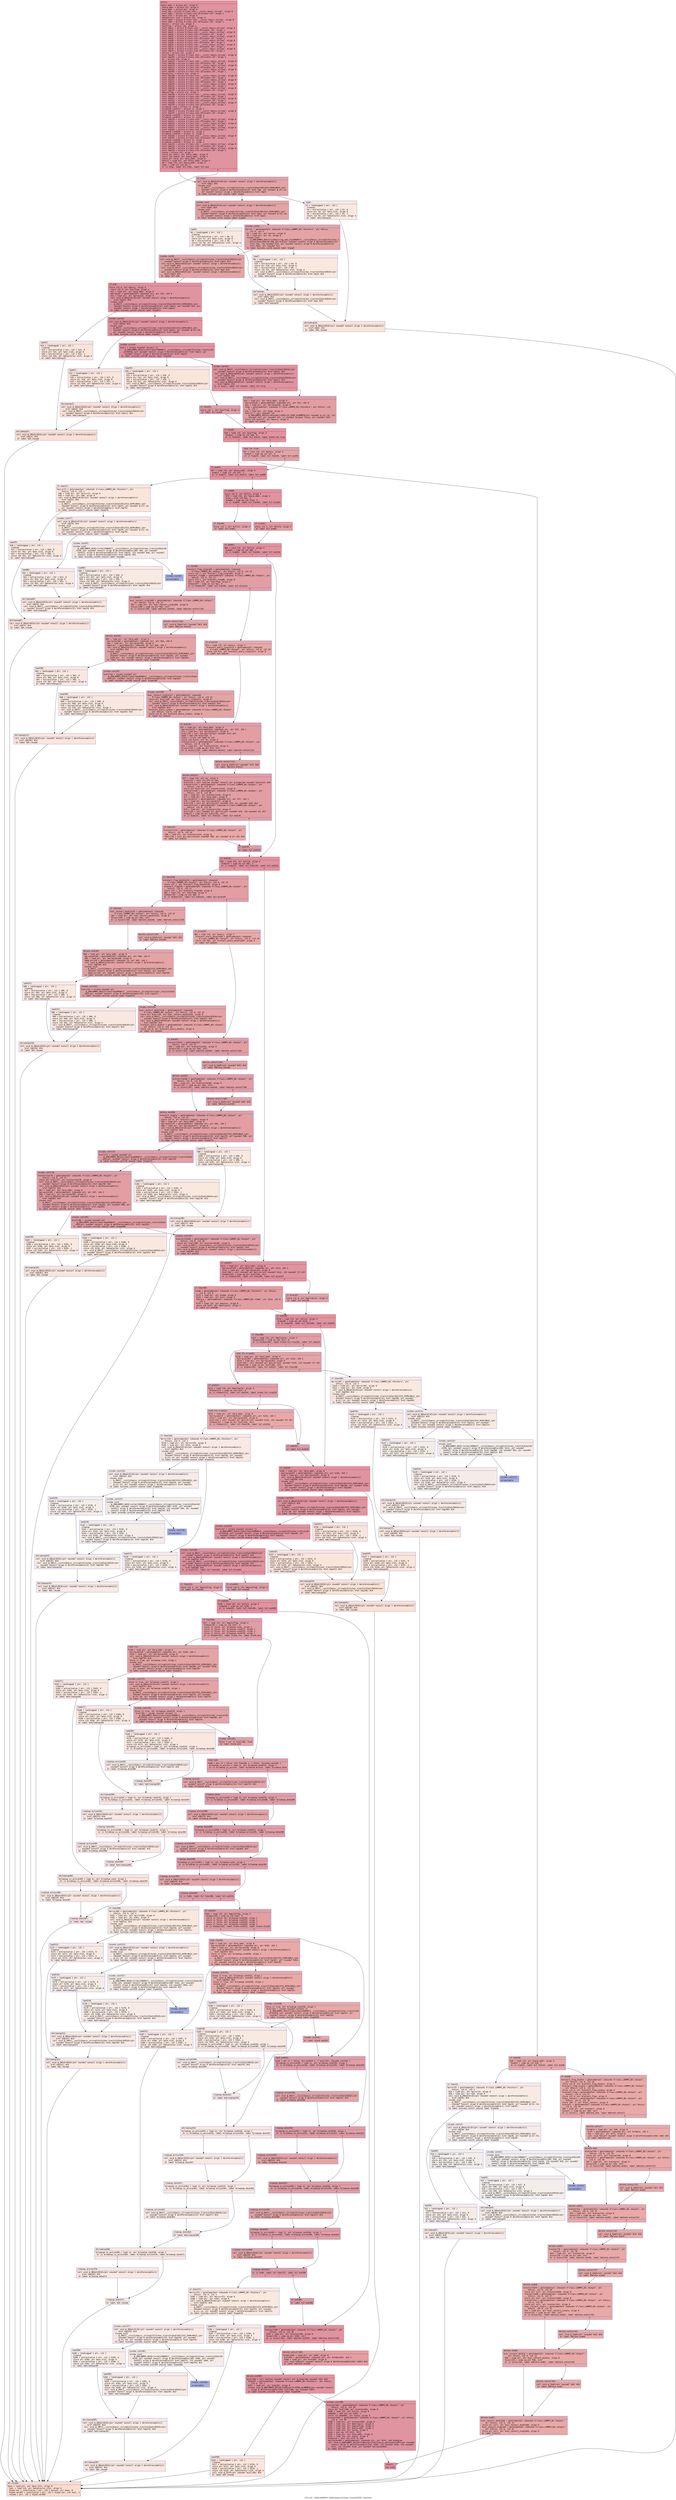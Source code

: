 digraph "CFG for '_ZN9LAMMPS_NS6Output14create_restartEiPPc' function" {
	label="CFG for '_ZN9LAMMPS_NS6Output14create_restartEiPPc' function";

	Node0x559d9a2ce3e0 [shape=record,color="#b70d28ff", style=filled, fillcolor="#b70d2870" fontname="Courier",label="{entry:\l|  %this.addr = alloca ptr, align 8\l  %narg.addr = alloca i32, align 4\l  %arg.addr = alloca ptr, align 8\l  %ref.tmp = alloca %\"class.std::__cxx11::basic_string\", align 8\l  %ref.tmp2 = alloca %\"class.std::allocator.10\", align 1\l  %exn.slot = alloca ptr, align 8\l  %ehselector.slot = alloca i32, align 4\l  %ref.tmp3 = alloca %\"class.std::__cxx11::basic_string\", align 8\l  %ref.tmp4 = alloca %\"class.std::allocator.10\", align 1\l  %every = alloca i32, align 4\l  %varflag = alloca i32, align 4\l  %ref.tmp11 = alloca %\"class.std::__cxx11::basic_string\", align 8\l  %ref.tmp12 = alloca %\"class.std::allocator.10\", align 1\l  %ref.tmp15 = alloca %\"class.std::__cxx11::basic_string\", align 8\l  %ref.tmp16 = alloca %\"class.std::allocator.10\", align 1\l  %ref.tmp34 = alloca %\"class.std::__cxx11::basic_string\", align 8\l  %ref.tmp35 = alloca %\"class.std::allocator.10\", align 1\l  %ref.tmp38 = alloca %\"class.std::__cxx11::basic_string\", align 8\l  %ref.tmp39 = alloca %\"class.std::allocator.10\", align 1\l  %ref.tmp74 = alloca %\"class.std::__cxx11::basic_string\", align 8\l  %ref.tmp75 = alloca %\"class.std::allocator.10\", align 1\l  %ref.tmp78 = alloca %\"class.std::__cxx11::basic_string\", align 8\l  %ref.tmp79 = alloca %\"class.std::allocator.10\", align 1\l  %nfile = alloca i32, align 4\l  %ref.tmp103 = alloca %\"class.std::__cxx11::basic_string\", align 8\l  %ref.tmp105 = alloca %\"class.std::allocator.10\", align 1\l  %n = alloca i32, align 4\l  %ref.tmp147 = alloca %\"class.std::__cxx11::basic_string\", align 8\l  %ref.tmp150 = alloca %\"class.std::allocator.10\", align 1\l  %ref.tmp170 = alloca %\"class.std::__cxx11::basic_string\", align 8\l  %ref.tmp172 = alloca %\"class.std::allocator.10\", align 1\l  %ref.tmp181 = alloca %\"class.std::__cxx11::basic_string\", align 8\l  %ref.tmp183 = alloca %\"class.std::allocator.10\", align 1\l  %multiproc = alloca i32, align 4\l  %ref.tmp208 = alloca %\"class.std::__cxx11::basic_string\", align 8\l  %ref.tmp209 = alloca %\"class.std::allocator.10\", align 1\l  %ref.tmp212 = alloca %\"class.std::__cxx11::basic_string\", align 8\l  %ref.tmp213 = alloca %\"class.std::allocator.10\", align 1\l  %ref.tmp230 = alloca %\"class.std::__cxx11::basic_string\", align 8\l  %ref.tmp231 = alloca %\"class.std::allocator.10\", align 1\l  %ref.tmp234 = alloca %\"class.std::__cxx11::basic_string\", align 8\l  %ref.tmp235 = alloca %\"class.std::allocator.10\", align 1\l  %mpiioflag = alloca i32, align 4\l  %ref.tmp246 = alloca %\"class.std::__cxx11::basic_string\", align 8\l  %ref.tmp248 = alloca %\"class.std::allocator.10\", align 1\l  %ref.tmp251 = alloca %\"class.std::__cxx11::basic_string\", align 8\l  %ref.tmp252 = alloca %\"class.std::allocator.10\", align 1\l  %ref.tmp268 = alloca %\"class.std::__cxx11::basic_string\", align 8\l  %ref.tmp270 = alloca %\"class.std::allocator.10\", align 1\l  %cleanup.cond = alloca i1, align 1\l  %cleanup.cond273 = alloca i1, align 1\l  %ref.tmp274 = alloca %\"class.std::__cxx11::basic_string\", align 8\l  %ref.tmp275 = alloca %\"class.std::allocator.10\", align 1\l  %cleanup.cond276 = alloca i1, align 1\l  %cleanup.cond279 = alloca i1, align 1\l  %ref.tmp310 = alloca %\"class.std::__cxx11::basic_string\", align 8\l  %ref.tmp311 = alloca %\"class.std::allocator.10\", align 1\l  %ref.tmp314 = alloca %\"class.std::__cxx11::basic_string\", align 8\l  %ref.tmp315 = alloca %\"class.std::allocator.10\", align 1\l  %ref.tmp327 = alloca %\"class.std::__cxx11::basic_string\", align 8\l  %ref.tmp329 = alloca %\"class.std::allocator.10\", align 1\l  %cleanup.cond330 = alloca i1, align 1\l  %cleanup.cond333 = alloca i1, align 1\l  %ref.tmp334 = alloca %\"class.std::__cxx11::basic_string\", align 8\l  %ref.tmp335 = alloca %\"class.std::allocator.10\", align 1\l  %cleanup.cond336 = alloca i1, align 1\l  %cleanup.cond339 = alloca i1, align 1\l  %ref.tmp374 = alloca %\"class.std::__cxx11::basic_string\", align 8\l  %ref.tmp375 = alloca %\"class.std::allocator.10\", align 1\l  %ref.tmp378 = alloca %\"class.std::__cxx11::basic_string\", align 8\l  %ref.tmp379 = alloca %\"class.std::allocator.10\", align 1\l  %iarg = alloca i32, align 4\l  store ptr %this, ptr %this.addr, align 8\l  store i32 %narg, ptr %narg.addr, align 4\l  store ptr %arg, ptr %arg.addr, align 8\l  %this1 = load ptr, ptr %this.addr, align 8\l  %0 = load i32, ptr %narg.addr, align 4\l  %cmp = icmp slt i32 %0, 1\l  br i1 %cmp, label %if.then, label %if.end\l|{<s0>T|<s1>F}}"];
	Node0x559d9a2ce3e0:s0 -> Node0x559d9a2d2530[tooltip="entry -> if.then\nProbability 37.50%" ];
	Node0x559d9a2ce3e0:s1 -> Node0x559d9a2d25a0[tooltip="entry -> if.end\nProbability 62.50%" ];
	Node0x559d9a2d2530 [shape=record,color="#3d50c3ff", style=filled, fillcolor="#c32e3170" fontname="Courier",label="{if.then:\l|  call void @_ZNSaIcEC1Ev(ptr noundef nonnull align 1 dereferenceable(1)\l... %ref.tmp2) #14\l  invoke void\l... @_ZNSt7__cxx1112basic_stringIcSt11char_traitsIcESaIcEEC2IS3_EEPKcRKS3_(ptr\l... noundef nonnull align 8 dereferenceable(32) %ref.tmp, ptr noundef @.str.14,\l... ptr noundef nonnull align 1 dereferenceable(1) %ref.tmp2)\l          to label %invoke.cont unwind label %lpad\l}"];
	Node0x559d9a2d2530 -> Node0x559d9a2d2840[tooltip="if.then -> invoke.cont\nProbability 100.00%" ];
	Node0x559d9a2d2530 -> Node0x559d9a2d28c0[tooltip="if.then -> lpad\nProbability 0.00%" ];
	Node0x559d9a2d2840 [shape=record,color="#3d50c3ff", style=filled, fillcolor="#c32e3170" fontname="Courier",label="{invoke.cont:\l|  call void @_ZNSaIcEC1Ev(ptr noundef nonnull align 1 dereferenceable(1)\l... %ref.tmp4) #14\l  invoke void\l... @_ZNSt7__cxx1112basic_stringIcSt11char_traitsIcESaIcEEC2IS3_EEPKcRKS3_(ptr\l... noundef nonnull align 8 dereferenceable(32) %ref.tmp3, ptr noundef @.str.54,\l... ptr noundef nonnull align 1 dereferenceable(1) %ref.tmp4)\l          to label %invoke.cont6 unwind label %lpad5\l}"];
	Node0x559d9a2d2840 -> Node0x559d9a2d2be0[tooltip="invoke.cont -> invoke.cont6\nProbability 100.00%" ];
	Node0x559d9a2d2840 -> Node0x559d9a2d2c30[tooltip="invoke.cont -> lpad5\nProbability 0.00%" ];
	Node0x559d9a2d2be0 [shape=record,color="#3d50c3ff", style=filled, fillcolor="#c32e3170" fontname="Courier",label="{invoke.cont6:\l|  %error = getelementptr inbounds %\"class.LAMMPS_NS::Pointers\", ptr %this1,\l... i32 0, i32 3\l  %1 = load ptr, ptr %error, align 8\l  %2 = load ptr, ptr %1, align 8\l  invoke void\l... @_ZN9LAMMPS_NS5utils16missing_cmd_argsERKNSt7__cxx1112basic_stringIcSt11char_t\l...raitsIcESaIcEEEiS8_PNS_5ErrorE(ptr noundef nonnull align 8 dereferenceable(32)\l... %ref.tmp, i32 noundef 919, ptr noundef nonnull align 8 dereferenceable(32)\l... %ref.tmp3, ptr noundef %2)\l          to label %invoke.cont8 unwind label %lpad7\l}"];
	Node0x559d9a2d2be0 -> Node0x559d9a2d2b90[tooltip="invoke.cont6 -> invoke.cont8\nProbability 100.00%" ];
	Node0x559d9a2d2be0 -> Node0x559d9a2d30d0[tooltip="invoke.cont6 -> lpad7\nProbability 0.00%" ];
	Node0x559d9a2d2b90 [shape=record,color="#3d50c3ff", style=filled, fillcolor="#c32e3170" fontname="Courier",label="{invoke.cont8:\l|  call void @_ZNSt7__cxx1112basic_stringIcSt11char_traitsIcESaIcEED1Ev(ptr\l... noundef nonnull align 8 dereferenceable(32) %ref.tmp3) #14\l  call void @_ZNSaIcED1Ev(ptr noundef nonnull align 1 dereferenceable(1)\l... %ref.tmp4) #14\l  call void @_ZNSt7__cxx1112basic_stringIcSt11char_traitsIcESaIcEED1Ev(ptr\l... noundef nonnull align 8 dereferenceable(32) %ref.tmp) #14\l  call void @_ZNSaIcED1Ev(ptr noundef nonnull align 1 dereferenceable(1)\l... %ref.tmp2) #14\l  br label %if.end\l}"];
	Node0x559d9a2d2b90 -> Node0x559d9a2d25a0[tooltip="invoke.cont8 -> if.end\nProbability 100.00%" ];
	Node0x559d9a2d28c0 [shape=record,color="#3d50c3ff", style=filled, fillcolor="#f2cab570" fontname="Courier",label="{lpad:\l|  %3 = landingpad \{ ptr, i32 \}\l          cleanup\l  %4 = extractvalue \{ ptr, i32 \} %3, 0\l  store ptr %4, ptr %exn.slot, align 8\l  %5 = extractvalue \{ ptr, i32 \} %3, 1\l  store i32 %5, ptr %ehselector.slot, align 4\l  br label %ehcleanup10\l}"];
	Node0x559d9a2d28c0 -> Node0x559d9a2d3a90[tooltip="lpad -> ehcleanup10\nProbability 100.00%" ];
	Node0x559d9a2d2c30 [shape=record,color="#3d50c3ff", style=filled, fillcolor="#f2cab570" fontname="Courier",label="{lpad5:\l|  %6 = landingpad \{ ptr, i32 \}\l          cleanup\l  %7 = extractvalue \{ ptr, i32 \} %6, 0\l  store ptr %7, ptr %exn.slot, align 8\l  %8 = extractvalue \{ ptr, i32 \} %6, 1\l  store i32 %8, ptr %ehselector.slot, align 4\l  br label %ehcleanup\l}"];
	Node0x559d9a2d2c30 -> Node0x559d9a2d3e00[tooltip="lpad5 -> ehcleanup\nProbability 100.00%" ];
	Node0x559d9a2d30d0 [shape=record,color="#3d50c3ff", style=filled, fillcolor="#f2cab570" fontname="Courier",label="{lpad7:\l|  %9 = landingpad \{ ptr, i32 \}\l          cleanup\l  %10 = extractvalue \{ ptr, i32 \} %9, 0\l  store ptr %10, ptr %exn.slot, align 8\l  %11 = extractvalue \{ ptr, i32 \} %9, 1\l  store i32 %11, ptr %ehselector.slot, align 4\l  call void @_ZNSt7__cxx1112basic_stringIcSt11char_traitsIcESaIcEED1Ev(ptr\l... noundef nonnull align 8 dereferenceable(32) %ref.tmp3) #14\l  br label %ehcleanup\l}"];
	Node0x559d9a2d30d0 -> Node0x559d9a2d3e00[tooltip="lpad7 -> ehcleanup\nProbability 100.00%" ];
	Node0x559d9a2d3e00 [shape=record,color="#3d50c3ff", style=filled, fillcolor="#f4c5ad70" fontname="Courier",label="{ehcleanup:\l|  call void @_ZNSaIcED1Ev(ptr noundef nonnull align 1 dereferenceable(1)\l... %ref.tmp4) #14\l  call void @_ZNSt7__cxx1112basic_stringIcSt11char_traitsIcESaIcEED1Ev(ptr\l... noundef nonnull align 8 dereferenceable(32) %ref.tmp) #14\l  br label %ehcleanup10\l}"];
	Node0x559d9a2d3e00 -> Node0x559d9a2d3a90[tooltip="ehcleanup -> ehcleanup10\nProbability 100.00%" ];
	Node0x559d9a2d3a90 [shape=record,color="#3d50c3ff", style=filled, fillcolor="#f5c1a970" fontname="Courier",label="{ehcleanup10:\l|  call void @_ZNSaIcED1Ev(ptr noundef nonnull align 1 dereferenceable(1)\l... %ref.tmp2) #14\l  br label %eh.resume\l}"];
	Node0x559d9a2d3a90 -> Node0x559d9a2d4710[tooltip="ehcleanup10 -> eh.resume\nProbability 100.00%" ];
	Node0x559d9a2d25a0 [shape=record,color="#b70d28ff", style=filled, fillcolor="#b70d2870" fontname="Courier",label="{if.end:\l|  store i32 0, ptr %every, align 4\l  store i32 0, ptr %varflag, align 4\l  %12 = load ptr, ptr %arg.addr, align 8\l  %arrayidx = getelementptr inbounds ptr, ptr %12, i64 0\l  %13 = load ptr, ptr %arrayidx, align 8\l  call void @_ZNSaIcEC1Ev(ptr noundef nonnull align 1 dereferenceable(1)\l... %ref.tmp12) #14\l  invoke void\l... @_ZNSt7__cxx1112basic_stringIcSt11char_traitsIcESaIcEEC2IS3_EEPKcRKS3_(ptr\l... noundef nonnull align 8 dereferenceable(32) %ref.tmp11, ptr noundef %13, ptr\l... noundef nonnull align 1 dereferenceable(1) %ref.tmp12)\l          to label %invoke.cont14 unwind label %lpad13\l}"];
	Node0x559d9a2d25a0 -> Node0x559d9a2d4b40[tooltip="if.end -> invoke.cont14\nProbability 100.00%" ];
	Node0x559d9a2d25a0 -> Node0x559d9a2d4bc0[tooltip="if.end -> lpad13\nProbability 0.00%" ];
	Node0x559d9a2d4b40 [shape=record,color="#b70d28ff", style=filled, fillcolor="#b70d2870" fontname="Courier",label="{invoke.cont14:\l|  call void @_ZNSaIcEC1Ev(ptr noundef nonnull align 1 dereferenceable(1)\l... %ref.tmp16) #14\l  invoke void\l... @_ZNSt7__cxx1112basic_stringIcSt11char_traitsIcESaIcEEC2IS3_EEPKcRKS3_(ptr\l... noundef nonnull align 8 dereferenceable(32) %ref.tmp15, ptr noundef @.str.49,\l... ptr noundef nonnull align 1 dereferenceable(1) %ref.tmp16)\l          to label %invoke.cont18 unwind label %lpad17\l}"];
	Node0x559d9a2d4b40 -> Node0x559d9a2d4ee0[tooltip="invoke.cont14 -> invoke.cont18\nProbability 100.00%" ];
	Node0x559d9a2d4b40 -> Node0x559d9a2d4f30[tooltip="invoke.cont14 -> lpad17\nProbability 0.00%" ];
	Node0x559d9a2d4ee0 [shape=record,color="#b70d28ff", style=filled, fillcolor="#b70d2870" fontname="Courier",label="{invoke.cont18:\l|  %call = invoke noundef zeroext i1\l... @_ZN9LAMMPS_NS5utils8strmatchERKNSt7__cxx1112basic_stringIcSt11char_traitsIcES\l...aIcEEES8_(ptr noundef nonnull align 8 dereferenceable(32) %ref.tmp11, ptr\l... noundef nonnull align 8 dereferenceable(32) %ref.tmp15)\l          to label %invoke.cont20 unwind label %lpad19\l}"];
	Node0x559d9a2d4ee0 -> Node0x559d9a2d4e90[tooltip="invoke.cont18 -> invoke.cont20\nProbability 100.00%" ];
	Node0x559d9a2d4ee0 -> Node0x559d9a2d5220[tooltip="invoke.cont18 -> lpad19\nProbability 0.00%" ];
	Node0x559d9a2d4e90 [shape=record,color="#b70d28ff", style=filled, fillcolor="#b70d2870" fontname="Courier",label="{invoke.cont20:\l|  call void @_ZNSt7__cxx1112basic_stringIcSt11char_traitsIcESaIcEED1Ev(ptr\l... noundef nonnull align 8 dereferenceable(32) %ref.tmp15) #14\l  call void @_ZNSaIcED1Ev(ptr noundef nonnull align 1 dereferenceable(1)\l... %ref.tmp16) #14\l  call void @_ZNSt7__cxx1112basic_stringIcSt11char_traitsIcESaIcEED1Ev(ptr\l... noundef nonnull align 8 dereferenceable(32) %ref.tmp11) #14\l  call void @_ZNSaIcED1Ev(ptr noundef nonnull align 1 dereferenceable(1)\l... %ref.tmp12) #14\l  br i1 %call, label %if.then25, label %if.else\l|{<s0>T|<s1>F}}"];
	Node0x559d9a2d4e90:s0 -> Node0x559d9a2d11d0[tooltip="invoke.cont20 -> if.then25\nProbability 50.00%" ];
	Node0x559d9a2d4e90:s1 -> Node0x559d9a2d5f60[tooltip="invoke.cont20 -> if.else\nProbability 50.00%" ];
	Node0x559d9a2d11d0 [shape=record,color="#3d50c3ff", style=filled, fillcolor="#be242e70" fontname="Courier",label="{if.then25:\l|  store i32 1, ptr %varflag, align 4\l  br label %if.end28\l}"];
	Node0x559d9a2d11d0 -> Node0x559d9a2d6100[tooltip="if.then25 -> if.end28\nProbability 100.00%" ];
	Node0x559d9a2d4bc0 [shape=record,color="#3d50c3ff", style=filled, fillcolor="#f4c5ad70" fontname="Courier",label="{lpad13:\l|  %14 = landingpad \{ ptr, i32 \}\l          cleanup\l  %15 = extractvalue \{ ptr, i32 \} %14, 0\l  store ptr %15, ptr %exn.slot, align 8\l  %16 = extractvalue \{ ptr, i32 \} %14, 1\l  store i32 %16, ptr %ehselector.slot, align 4\l  br label %ehcleanup24\l}"];
	Node0x559d9a2d4bc0 -> Node0x559d9a2d64a0[tooltip="lpad13 -> ehcleanup24\nProbability 100.00%" ];
	Node0x559d9a2d4f30 [shape=record,color="#3d50c3ff", style=filled, fillcolor="#f4c5ad70" fontname="Courier",label="{lpad17:\l|  %17 = landingpad \{ ptr, i32 \}\l          cleanup\l  %18 = extractvalue \{ ptr, i32 \} %17, 0\l  store ptr %18, ptr %exn.slot, align 8\l  %19 = extractvalue \{ ptr, i32 \} %17, 1\l  store i32 %19, ptr %ehselector.slot, align 4\l  br label %ehcleanup22\l}"];
	Node0x559d9a2d4f30 -> Node0x559d9a2d6810[tooltip="lpad17 -> ehcleanup22\nProbability 100.00%" ];
	Node0x559d9a2d5220 [shape=record,color="#3d50c3ff", style=filled, fillcolor="#f4c5ad70" fontname="Courier",label="{lpad19:\l|  %20 = landingpad \{ ptr, i32 \}\l          cleanup\l  %21 = extractvalue \{ ptr, i32 \} %20, 0\l  store ptr %21, ptr %exn.slot, align 8\l  %22 = extractvalue \{ ptr, i32 \} %20, 1\l  store i32 %22, ptr %ehselector.slot, align 4\l  call void @_ZNSt7__cxx1112basic_stringIcSt11char_traitsIcESaIcEED1Ev(ptr\l... noundef nonnull align 8 dereferenceable(32) %ref.tmp15) #14\l  br label %ehcleanup22\l}"];
	Node0x559d9a2d5220 -> Node0x559d9a2d6810[tooltip="lpad19 -> ehcleanup22\nProbability 100.00%" ];
	Node0x559d9a2d6810 [shape=record,color="#3d50c3ff", style=filled, fillcolor="#f6bfa670" fontname="Courier",label="{ehcleanup22:\l|  call void @_ZNSaIcED1Ev(ptr noundef nonnull align 1 dereferenceable(1)\l... %ref.tmp16) #14\l  call void @_ZNSt7__cxx1112basic_stringIcSt11char_traitsIcESaIcEED1Ev(ptr\l... noundef nonnull align 8 dereferenceable(32) %ref.tmp11) #14\l  br label %ehcleanup24\l}"];
	Node0x559d9a2d6810 -> Node0x559d9a2d64a0[tooltip="ehcleanup22 -> ehcleanup24\nProbability 100.00%" ];
	Node0x559d9a2d64a0 [shape=record,color="#3d50c3ff", style=filled, fillcolor="#f7bca170" fontname="Courier",label="{ehcleanup24:\l|  call void @_ZNSaIcED1Ev(ptr noundef nonnull align 1 dereferenceable(1)\l... %ref.tmp12) #14\l  br label %eh.resume\l}"];
	Node0x559d9a2d64a0 -> Node0x559d9a2d4710[tooltip="ehcleanup24 -> eh.resume\nProbability 100.00%" ];
	Node0x559d9a2d5f60 [shape=record,color="#3d50c3ff", style=filled, fillcolor="#be242e70" fontname="Courier",label="{if.else:\l|  %23 = load ptr, ptr %arg.addr, align 8\l  %arrayidx26 = getelementptr inbounds ptr, ptr %23, i64 0\l  %24 = load ptr, ptr %arrayidx26, align 8\l  %lmp = getelementptr inbounds %\"class.LAMMPS_NS::Pointers\", ptr %this1, i32\l... 0, i32 1\l  %25 = load ptr, ptr %lmp, align 8\l  %call27 = call noundef i32\l... @_ZN9LAMMPS_NS5utils8inumericEPKciS2_bPNS_6LAMMPSE(ptr noundef @.str.14, i32\l... noundef 925, ptr noundef %24, i1 noundef zeroext false, ptr noundef %25)\l  store i32 %call27, ptr %every, align 4\l  br label %if.end28\l}"];
	Node0x559d9a2d5f60 -> Node0x559d9a2d6100[tooltip="if.else -> if.end28\nProbability 100.00%" ];
	Node0x559d9a2d6100 [shape=record,color="#b70d28ff", style=filled, fillcolor="#b70d2870" fontname="Courier",label="{if.end28:\l|  %26 = load i32, ptr %varflag, align 4\l  %tobool = icmp ne i32 %26, 0\l  br i1 %tobool, label %if.end70, label %land.lhs.true\l|{<s0>T|<s1>F}}"];
	Node0x559d9a2d6100:s0 -> Node0x559d9a2d78a0[tooltip="if.end28 -> if.end70\nProbability 62.50%" ];
	Node0x559d9a2d6100:s1 -> Node0x559d9a2d78f0[tooltip="if.end28 -> land.lhs.true\nProbability 37.50%" ];
	Node0x559d9a2d78f0 [shape=record,color="#3d50c3ff", style=filled, fillcolor="#c32e3170" fontname="Courier",label="{land.lhs.true:\l|  %27 = load i32, ptr %every, align 4\l  %cmp29 = icmp eq i32 %27, 0\l  br i1 %cmp29, label %if.then30, label %if.end70\l|{<s0>T|<s1>F}}"];
	Node0x559d9a2d78f0:s0 -> Node0x559d9a2d7b50[tooltip="land.lhs.true -> if.then30\nProbability 37.50%" ];
	Node0x559d9a2d78f0:s1 -> Node0x559d9a2d78a0[tooltip="land.lhs.true -> if.end70\nProbability 62.50%" ];
	Node0x559d9a2d7b50 [shape=record,color="#3d50c3ff", style=filled, fillcolor="#ca3b3770" fontname="Courier",label="{if.then30:\l|  %28 = load i32, ptr %narg.addr, align 4\l  %cmp31 = icmp ne i32 %28, 1\l  br i1 %cmp31, label %if.then32, label %if.end48\l|{<s0>T|<s1>F}}"];
	Node0x559d9a2d7b50:s0 -> Node0x559d9a2d7db0[tooltip="if.then30 -> if.then32\nProbability 0.00%" ];
	Node0x559d9a2d7b50:s1 -> Node0x559d9a2d7e30[tooltip="if.then30 -> if.end48\nProbability 100.00%" ];
	Node0x559d9a2d7db0 [shape=record,color="#3d50c3ff", style=filled, fillcolor="#eed0c070" fontname="Courier",label="{if.then32:\l|  %error33 = getelementptr inbounds %\"class.LAMMPS_NS::Pointers\", ptr\l... %this1, i32 0, i32 3\l  %29 = load ptr, ptr %error33, align 8\l  %30 = load ptr, ptr %29, align 8\l  call void @_ZNSaIcEC1Ev(ptr noundef nonnull align 1 dereferenceable(1)\l... %ref.tmp35) #14\l  invoke void\l... @_ZNSt7__cxx1112basic_stringIcSt11char_traitsIcESaIcEEC2IS3_EEPKcRKS3_(ptr\l... noundef nonnull align 8 dereferenceable(32) %ref.tmp34, ptr noundef @.str.14,\l... ptr noundef nonnull align 1 dereferenceable(1) %ref.tmp35)\l          to label %invoke.cont37 unwind label %lpad36\l}"];
	Node0x559d9a2d7db0 -> Node0x559d9a2d82c0[tooltip="if.then32 -> invoke.cont37\nProbability 50.00%" ];
	Node0x559d9a2d7db0 -> Node0x559d9a2d8340[tooltip="if.then32 -> lpad36\nProbability 50.00%" ];
	Node0x559d9a2d82c0 [shape=record,color="#3d50c3ff", style=filled, fillcolor="#ead5c970" fontname="Courier",label="{invoke.cont37:\l|  call void @_ZNSaIcEC1Ev(ptr noundef nonnull align 1 dereferenceable(1)\l... %ref.tmp39) #14\l  invoke void\l... @_ZNSt7__cxx1112basic_stringIcSt11char_traitsIcESaIcEEC2IS3_EEPKcRKS3_(ptr\l... noundef nonnull align 8 dereferenceable(32) %ref.tmp38, ptr noundef @.str.55,\l... ptr noundef nonnull align 1 dereferenceable(1) %ref.tmp39)\l          to label %invoke.cont41 unwind label %lpad40\l}"];
	Node0x559d9a2d82c0 -> Node0x559d9a2d8660[tooltip="invoke.cont37 -> invoke.cont41\nProbability 50.00%" ];
	Node0x559d9a2d82c0 -> Node0x559d9a2d86b0[tooltip="invoke.cont37 -> lpad40\nProbability 50.00%" ];
	Node0x559d9a2d8660 [shape=record,color="#3d50c3ff", style=filled, fillcolor="#e5d8d170" fontname="Courier",label="{invoke.cont41:\l|  invoke void\l... @_ZN9LAMMPS_NS5Error3allERKNSt7__cxx1112basic_stringIcSt11char_traitsIcESaIcEE\l...EiS8_(ptr noundef nonnull align 8 dereferenceable(196) %30, ptr noundef\l... nonnull align 8 dereferenceable(32) %ref.tmp34, i32 noundef 928, ptr noundef\l... nonnull align 8 dereferenceable(32) %ref.tmp38) #15\l          to label %invoke.cont43 unwind label %lpad42\l}"];
	Node0x559d9a2d8660 -> Node0x559d9a2d8610[tooltip="invoke.cont41 -> invoke.cont43\nProbability 0.00%" ];
	Node0x559d9a2d8660 -> Node0x559d9a2d89d0[tooltip="invoke.cont41 -> lpad42\nProbability 100.00%" ];
	Node0x559d9a2d8610 [shape=record,color="#3d50c3ff", style=filled, fillcolor="#3d50c370" fontname="Courier",label="{invoke.cont43:\l|  unreachable\l}"];
	Node0x559d9a2d8340 [shape=record,color="#3d50c3ff", style=filled, fillcolor="#ead5c970" fontname="Courier",label="{lpad36:\l|  %31 = landingpad \{ ptr, i32 \}\l          cleanup\l  %32 = extractvalue \{ ptr, i32 \} %31, 0\l  store ptr %32, ptr %exn.slot, align 8\l  %33 = extractvalue \{ ptr, i32 \} %31, 1\l  store i32 %33, ptr %ehselector.slot, align 4\l  br label %ehcleanup47\l}"];
	Node0x559d9a2d8340 -> Node0x559d9a2d8f90[tooltip="lpad36 -> ehcleanup47\nProbability 100.00%" ];
	Node0x559d9a2d86b0 [shape=record,color="#3d50c3ff", style=filled, fillcolor="#e5d8d170" fontname="Courier",label="{lpad40:\l|  %34 = landingpad \{ ptr, i32 \}\l          cleanup\l  %35 = extractvalue \{ ptr, i32 \} %34, 0\l  store ptr %35, ptr %exn.slot, align 8\l  %36 = extractvalue \{ ptr, i32 \} %34, 1\l  store i32 %36, ptr %ehselector.slot, align 4\l  br label %ehcleanup45\l}"];
	Node0x559d9a2d86b0 -> Node0x559d9a2d92e0[tooltip="lpad40 -> ehcleanup45\nProbability 100.00%" ];
	Node0x559d9a2d89d0 [shape=record,color="#3d50c3ff", style=filled, fillcolor="#e5d8d170" fontname="Courier",label="{lpad42:\l|  %37 = landingpad \{ ptr, i32 \}\l          cleanup\l  %38 = extractvalue \{ ptr, i32 \} %37, 0\l  store ptr %38, ptr %exn.slot, align 8\l  %39 = extractvalue \{ ptr, i32 \} %37, 1\l  store i32 %39, ptr %ehselector.slot, align 4\l  call void @_ZNSt7__cxx1112basic_stringIcSt11char_traitsIcESaIcEED1Ev(ptr\l... noundef nonnull align 8 dereferenceable(32) %ref.tmp38) #14\l  br label %ehcleanup45\l}"];
	Node0x559d9a2d89d0 -> Node0x559d9a2d92e0[tooltip="lpad42 -> ehcleanup45\nProbability 100.00%" ];
	Node0x559d9a2d92e0 [shape=record,color="#3d50c3ff", style=filled, fillcolor="#ead5c970" fontname="Courier",label="{ehcleanup45:\l|  call void @_ZNSaIcED1Ev(ptr noundef nonnull align 1 dereferenceable(1)\l... %ref.tmp39) #14\l  call void @_ZNSt7__cxx1112basic_stringIcSt11char_traitsIcESaIcEED1Ev(ptr\l... noundef nonnull align 8 dereferenceable(32) %ref.tmp34) #14\l  br label %ehcleanup47\l}"];
	Node0x559d9a2d92e0 -> Node0x559d9a2d8f90[tooltip="ehcleanup45 -> ehcleanup47\nProbability 100.00%" ];
	Node0x559d9a2d8f90 [shape=record,color="#3d50c3ff", style=filled, fillcolor="#eed0c070" fontname="Courier",label="{ehcleanup47:\l|  call void @_ZNSaIcED1Ev(ptr noundef nonnull align 1 dereferenceable(1)\l... %ref.tmp35) #14\l  br label %eh.resume\l}"];
	Node0x559d9a2d8f90 -> Node0x559d9a2d4710[tooltip="ehcleanup47 -> eh.resume\nProbability 100.00%" ];
	Node0x559d9a2d7e30 [shape=record,color="#3d50c3ff", style=filled, fillcolor="#ca3b3770" fontname="Courier",label="{if.end48:\l|  %restart_flag_double = getelementptr inbounds %\"class.LAMMPS_NS::Output\",\l... ptr %this1, i32 0, i32 24\l  store i32 0, ptr %restart_flag_double, align 8\l  %restart_flag_single = getelementptr inbounds %\"class.LAMMPS_NS::Output\",\l... ptr %this1, i32 0, i32 23\l  store i32 0, ptr %restart_flag_single, align 4\l  %restart_flag = getelementptr inbounds %\"class.LAMMPS_NS::Output\", ptr\l... %this1, i32 0, i32 22\l  store i32 0, ptr %restart_flag, align 8\l  %last_restart = getelementptr inbounds %\"class.LAMMPS_NS::Output\", ptr\l... %this1, i32 0, i32 30\l  store i64 -1, ptr %last_restart, align 8\l  %restart = getelementptr inbounds %\"class.LAMMPS_NS::Output\", ptr %this1,\l... i32 0, i32 39\l  %40 = load ptr, ptr %restart, align 8\l  %isnull = icmp eq ptr %40, null\l  br i1 %isnull, label %delete.end, label %delete.notnull\l|{<s0>T|<s1>F}}"];
	Node0x559d9a2d7e30:s0 -> Node0x559d9a2da430[tooltip="if.end48 -> delete.end\nProbability 37.50%" ];
	Node0x559d9a2d7e30:s1 -> Node0x559d9a2da4b0[tooltip="if.end48 -> delete.notnull\nProbability 62.50%" ];
	Node0x559d9a2da4b0 [shape=record,color="#3d50c3ff", style=filled, fillcolor="#cc403a70" fontname="Courier",label="{delete.notnull:\l|  %vtable = load ptr, ptr %40, align 8\l  %vfn = getelementptr inbounds ptr, ptr %vtable, i64 1\l  %41 = load ptr, ptr %vfn, align 8\l  call void %41(ptr noundef nonnull align 8 dereferenceable(256) %40) #14\l  br label %delete.end\l}"];
	Node0x559d9a2da4b0 -> Node0x559d9a2da430[tooltip="delete.notnull -> delete.end\nProbability 100.00%" ];
	Node0x559d9a2da430 [shape=record,color="#3d50c3ff", style=filled, fillcolor="#ca3b3770" fontname="Courier",label="{delete.end:\l|  %restart49 = getelementptr inbounds %\"class.LAMMPS_NS::Output\", ptr\l... %this1, i32 0, i32 39\l  store ptr null, ptr %restart49, align 8\l  %restart1 = getelementptr inbounds %\"class.LAMMPS_NS::Output\", ptr %this1,\l... i32 0, i32 36\l  %42 = load ptr, ptr %restart1, align 8\l  %isnull50 = icmp eq ptr %42, null\l  br i1 %isnull50, label %delete.end52, label %delete.notnull51\l|{<s0>T|<s1>F}}"];
	Node0x559d9a2da430:s0 -> Node0x559d9a2dacf0[tooltip="delete.end -> delete.end52\nProbability 37.50%" ];
	Node0x559d9a2da430:s1 -> Node0x559d9a2dada0[tooltip="delete.end -> delete.notnull51\nProbability 62.50%" ];
	Node0x559d9a2dada0 [shape=record,color="#3d50c3ff", style=filled, fillcolor="#cc403a70" fontname="Courier",label="{delete.notnull51:\l|  call void @_ZdaPv(ptr noundef %42) #16\l  br label %delete.end52\l}"];
	Node0x559d9a2dada0 -> Node0x559d9a2dacf0[tooltip="delete.notnull51 -> delete.end52\nProbability 100.00%" ];
	Node0x559d9a2dacf0 [shape=record,color="#3d50c3ff", style=filled, fillcolor="#ca3b3770" fontname="Courier",label="{delete.end52:\l|  %restart2a = getelementptr inbounds %\"class.LAMMPS_NS::Output\", ptr\l... %this1, i32 0, i32 37\l  %43 = load ptr, ptr %restart2a, align 8\l  %isnull53 = icmp eq ptr %43, null\l  br i1 %isnull53, label %delete.end55, label %delete.notnull54\l|{<s0>T|<s1>F}}"];
	Node0x559d9a2dacf0:s0 -> Node0x559d9a2db250[tooltip="delete.end52 -> delete.end55\nProbability 37.50%" ];
	Node0x559d9a2dacf0:s1 -> Node0x559d9a2db300[tooltip="delete.end52 -> delete.notnull54\nProbability 62.50%" ];
	Node0x559d9a2db300 [shape=record,color="#3d50c3ff", style=filled, fillcolor="#cc403a70" fontname="Courier",label="{delete.notnull54:\l|  call void @_ZdaPv(ptr noundef %43) #16\l  br label %delete.end55\l}"];
	Node0x559d9a2db300 -> Node0x559d9a2db250[tooltip="delete.notnull54 -> delete.end55\nProbability 100.00%" ];
	Node0x559d9a2db250 [shape=record,color="#3d50c3ff", style=filled, fillcolor="#ca3b3770" fontname="Courier",label="{delete.end55:\l|  %restart2b = getelementptr inbounds %\"class.LAMMPS_NS::Output\", ptr\l... %this1, i32 0, i32 38\l  %44 = load ptr, ptr %restart2b, align 8\l  %isnull56 = icmp eq ptr %44, null\l  br i1 %isnull56, label %delete.end58, label %delete.notnull57\l|{<s0>T|<s1>F}}"];
	Node0x559d9a2db250:s0 -> Node0x559d9a2db7b0[tooltip="delete.end55 -> delete.end58\nProbability 37.50%" ];
	Node0x559d9a2db250:s1 -> Node0x559d9a2db860[tooltip="delete.end55 -> delete.notnull57\nProbability 62.50%" ];
	Node0x559d9a2db860 [shape=record,color="#3d50c3ff", style=filled, fillcolor="#cc403a70" fontname="Courier",label="{delete.notnull57:\l|  call void @_ZdaPv(ptr noundef %44) #16\l  br label %delete.end58\l}"];
	Node0x559d9a2db860 -> Node0x559d9a2db7b0[tooltip="delete.notnull57 -> delete.end58\nProbability 100.00%" ];
	Node0x559d9a2db7b0 [shape=record,color="#3d50c3ff", style=filled, fillcolor="#ca3b3770" fontname="Courier",label="{delete.end58:\l|  %restart2b59 = getelementptr inbounds %\"class.LAMMPS_NS::Output\", ptr\l... %this1, i32 0, i32 38\l  store ptr null, ptr %restart2b59, align 8\l  %restart2a60 = getelementptr inbounds %\"class.LAMMPS_NS::Output\", ptr\l... %this1, i32 0, i32 37\l  store ptr null, ptr %restart2a60, align 8\l  %restart161 = getelementptr inbounds %\"class.LAMMPS_NS::Output\", ptr %this1,\l... i32 0, i32 36\l  store ptr null, ptr %restart161, align 8\l  %var_restart_single = getelementptr inbounds %\"class.LAMMPS_NS::Output\", ptr\l... %this1, i32 0, i32 32\l  %45 = load ptr, ptr %var_restart_single, align 8\l  %isnull62 = icmp eq ptr %45, null\l  br i1 %isnull62, label %delete.end64, label %delete.notnull63\l|{<s0>T|<s1>F}}"];
	Node0x559d9a2db7b0:s0 -> Node0x559d9a2dc220[tooltip="delete.end58 -> delete.end64\nProbability 37.50%" ];
	Node0x559d9a2db7b0:s1 -> Node0x559d9a2dc2a0[tooltip="delete.end58 -> delete.notnull63\nProbability 62.50%" ];
	Node0x559d9a2dc2a0 [shape=record,color="#3d50c3ff", style=filled, fillcolor="#cc403a70" fontname="Courier",label="{delete.notnull63:\l|  call void @_ZdaPv(ptr noundef %45) #16\l  br label %delete.end64\l}"];
	Node0x559d9a2dc2a0 -> Node0x559d9a2dc220[tooltip="delete.notnull63 -> delete.end64\nProbability 100.00%" ];
	Node0x559d9a2dc220 [shape=record,color="#3d50c3ff", style=filled, fillcolor="#ca3b3770" fontname="Courier",label="{delete.end64:\l|  %var_restart_double = getelementptr inbounds %\"class.LAMMPS_NS::Output\",\l... ptr %this1, i32 0, i32 33\l  %46 = load ptr, ptr %var_restart_double, align 8\l  %isnull65 = icmp eq ptr %46, null\l  br i1 %isnull65, label %delete.end67, label %delete.notnull66\l|{<s0>T|<s1>F}}"];
	Node0x559d9a2dc220:s0 -> Node0x559d9a2dc780[tooltip="delete.end64 -> delete.end67\nProbability 37.50%" ];
	Node0x559d9a2dc220:s1 -> Node0x559d9a2dc800[tooltip="delete.end64 -> delete.notnull66\nProbability 62.50%" ];
	Node0x559d9a2dc800 [shape=record,color="#3d50c3ff", style=filled, fillcolor="#cc403a70" fontname="Courier",label="{delete.notnull66:\l|  call void @_ZdaPv(ptr noundef %46) #16\l  br label %delete.end67\l}"];
	Node0x559d9a2dc800 -> Node0x559d9a2dc780[tooltip="delete.notnull66 -> delete.end67\nProbability 100.00%" ];
	Node0x559d9a2dc780 [shape=record,color="#3d50c3ff", style=filled, fillcolor="#ca3b3770" fontname="Courier",label="{delete.end67:\l|  %var_restart_double68 = getelementptr inbounds %\"class.LAMMPS_NS::Output\",\l... ptr %this1, i32 0, i32 33\l  store ptr null, ptr %var_restart_double68, align 8\l  %var_restart_single69 = getelementptr inbounds %\"class.LAMMPS_NS::Output\",\l... ptr %this1, i32 0, i32 32\l  store ptr null, ptr %var_restart_single69, align 8\l  br label %return\l}"];
	Node0x559d9a2dc780 -> Node0x559d9a2dce00[tooltip="delete.end67 -> return\nProbability 100.00%" ];
	Node0x559d9a2d78a0 [shape=record,color="#b70d28ff", style=filled, fillcolor="#b70d2870" fontname="Courier",label="{if.end70:\l|  %47 = load i32, ptr %narg.addr, align 4\l  %cmp71 = icmp slt i32 %47, 2\l  br i1 %cmp71, label %if.then72, label %if.end88\l|{<s0>T|<s1>F}}"];
	Node0x559d9a2d78a0:s0 -> Node0x559d9a2dd800[tooltip="if.end70 -> if.then72\nProbability 0.00%" ];
	Node0x559d9a2d78a0:s1 -> Node0x559d9a2dd850[tooltip="if.end70 -> if.end88\nProbability 100.00%" ];
	Node0x559d9a2dd800 [shape=record,color="#3d50c3ff", style=filled, fillcolor="#f4c5ad70" fontname="Courier",label="{if.then72:\l|  %error73 = getelementptr inbounds %\"class.LAMMPS_NS::Pointers\", ptr\l... %this1, i32 0, i32 3\l  %48 = load ptr, ptr %error73, align 8\l  %49 = load ptr, ptr %48, align 8\l  call void @_ZNSaIcEC1Ev(ptr noundef nonnull align 1 dereferenceable(1)\l... %ref.tmp75) #14\l  invoke void\l... @_ZNSt7__cxx1112basic_stringIcSt11char_traitsIcESaIcEEC2IS3_EEPKcRKS3_(ptr\l... noundef nonnull align 8 dereferenceable(32) %ref.tmp74, ptr noundef @.str.14,\l... ptr noundef nonnull align 1 dereferenceable(1) %ref.tmp75)\l          to label %invoke.cont77 unwind label %lpad76\l}"];
	Node0x559d9a2dd800 -> Node0x559d9a2ddcb0[tooltip="if.then72 -> invoke.cont77\nProbability 50.00%" ];
	Node0x559d9a2dd800 -> Node0x559d9a2ddd00[tooltip="if.then72 -> lpad76\nProbability 50.00%" ];
	Node0x559d9a2ddcb0 [shape=record,color="#3d50c3ff", style=filled, fillcolor="#f2cab570" fontname="Courier",label="{invoke.cont77:\l|  call void @_ZNSaIcEC1Ev(ptr noundef nonnull align 1 dereferenceable(1)\l... %ref.tmp79) #14\l  invoke void\l... @_ZNSt7__cxx1112basic_stringIcSt11char_traitsIcESaIcEEC2IS3_EEPKcRKS3_(ptr\l... noundef nonnull align 8 dereferenceable(32) %ref.tmp78, ptr noundef @.str.55,\l... ptr noundef nonnull align 1 dereferenceable(1) %ref.tmp79)\l          to label %invoke.cont81 unwind label %lpad80\l}"];
	Node0x559d9a2ddcb0 -> Node0x559d9a2de020[tooltip="invoke.cont77 -> invoke.cont81\nProbability 50.00%" ];
	Node0x559d9a2ddcb0 -> Node0x559d9a2de070[tooltip="invoke.cont77 -> lpad80\nProbability 50.00%" ];
	Node0x559d9a2de020 [shape=record,color="#3d50c3ff", style=filled, fillcolor="#efcebd70" fontname="Courier",label="{invoke.cont81:\l|  invoke void\l... @_ZN9LAMMPS_NS5Error3allERKNSt7__cxx1112basic_stringIcSt11char_traitsIcESaIcEE\l...EiS8_(ptr noundef nonnull align 8 dereferenceable(196) %49, ptr noundef\l... nonnull align 8 dereferenceable(32) %ref.tmp74, i32 noundef 946, ptr noundef\l... nonnull align 8 dereferenceable(32) %ref.tmp78) #15\l          to label %invoke.cont83 unwind label %lpad82\l}"];
	Node0x559d9a2de020 -> Node0x559d9a2ddfd0[tooltip="invoke.cont81 -> invoke.cont83\nProbability 0.00%" ];
	Node0x559d9a2de020 -> Node0x559d9a2de330[tooltip="invoke.cont81 -> lpad82\nProbability 100.00%" ];
	Node0x559d9a2ddfd0 [shape=record,color="#3d50c3ff", style=filled, fillcolor="#3d50c370" fontname="Courier",label="{invoke.cont83:\l|  unreachable\l}"];
	Node0x559d9a2ddd00 [shape=record,color="#3d50c3ff", style=filled, fillcolor="#f2cab570" fontname="Courier",label="{lpad76:\l|  %50 = landingpad \{ ptr, i32 \}\l          cleanup\l  %51 = extractvalue \{ ptr, i32 \} %50, 0\l  store ptr %51, ptr %exn.slot, align 8\l  %52 = extractvalue \{ ptr, i32 \} %50, 1\l  store i32 %52, ptr %ehselector.slot, align 4\l  br label %ehcleanup87\l}"];
	Node0x559d9a2ddd00 -> Node0x559d9a2de8f0[tooltip="lpad76 -> ehcleanup87\nProbability 100.00%" ];
	Node0x559d9a2de070 [shape=record,color="#3d50c3ff", style=filled, fillcolor="#efcebd70" fontname="Courier",label="{lpad80:\l|  %53 = landingpad \{ ptr, i32 \}\l          cleanup\l  %54 = extractvalue \{ ptr, i32 \} %53, 0\l  store ptr %54, ptr %exn.slot, align 8\l  %55 = extractvalue \{ ptr, i32 \} %53, 1\l  store i32 %55, ptr %ehselector.slot, align 4\l  br label %ehcleanup85\l}"];
	Node0x559d9a2de070 -> Node0x559d9a2dec40[tooltip="lpad80 -> ehcleanup85\nProbability 100.00%" ];
	Node0x559d9a2de330 [shape=record,color="#3d50c3ff", style=filled, fillcolor="#efcebd70" fontname="Courier",label="{lpad82:\l|  %56 = landingpad \{ ptr, i32 \}\l          cleanup\l  %57 = extractvalue \{ ptr, i32 \} %56, 0\l  store ptr %57, ptr %exn.slot, align 8\l  %58 = extractvalue \{ ptr, i32 \} %56, 1\l  store i32 %58, ptr %ehselector.slot, align 4\l  call void @_ZNSt7__cxx1112basic_stringIcSt11char_traitsIcESaIcEED1Ev(ptr\l... noundef nonnull align 8 dereferenceable(32) %ref.tmp78) #14\l  br label %ehcleanup85\l}"];
	Node0x559d9a2de330 -> Node0x559d9a2dec40[tooltip="lpad82 -> ehcleanup85\nProbability 100.00%" ];
	Node0x559d9a2dec40 [shape=record,color="#3d50c3ff", style=filled, fillcolor="#f2cab570" fontname="Courier",label="{ehcleanup85:\l|  call void @_ZNSaIcED1Ev(ptr noundef nonnull align 1 dereferenceable(1)\l... %ref.tmp79) #14\l  call void @_ZNSt7__cxx1112basic_stringIcSt11char_traitsIcESaIcEED1Ev(ptr\l... noundef nonnull align 8 dereferenceable(32) %ref.tmp74) #14\l  br label %ehcleanup87\l}"];
	Node0x559d9a2dec40 -> Node0x559d9a2de8f0[tooltip="ehcleanup85 -> ehcleanup87\nProbability 100.00%" ];
	Node0x559d9a2de8f0 [shape=record,color="#3d50c3ff", style=filled, fillcolor="#f4c5ad70" fontname="Courier",label="{ehcleanup87:\l|  call void @_ZNSaIcED1Ev(ptr noundef nonnull align 1 dereferenceable(1)\l... %ref.tmp75) #14\l  br label %eh.resume\l}"];
	Node0x559d9a2de8f0 -> Node0x559d9a2d4710[tooltip="ehcleanup87 -> eh.resume\nProbability 100.00%" ];
	Node0x559d9a2dd850 [shape=record,color="#b70d28ff", style=filled, fillcolor="#b70d2870" fontname="Courier",label="{if.end88:\l|  store i32 0, ptr %nfile, align 4\l  %59 = load i32, ptr %narg.addr, align 4\l  %rem = srem i32 %59, 2\l  %cmp89 = icmp eq i32 %rem, 0\l  br i1 %cmp89, label %if.then90, label %if.else91\l|{<s0>T|<s1>F}}"];
	Node0x559d9a2dd850:s0 -> Node0x559d9a2df7c0[tooltip="if.end88 -> if.then90\nProbability 37.50%" ];
	Node0x559d9a2dd850:s1 -> Node0x559d9a2df810[tooltip="if.end88 -> if.else91\nProbability 62.50%" ];
	Node0x559d9a2df7c0 [shape=record,color="#3d50c3ff", style=filled, fillcolor="#c32e3170" fontname="Courier",label="{if.then90:\l|  store i32 1, ptr %nfile, align 4\l  br label %if.end92\l}"];
	Node0x559d9a2df7c0 -> Node0x559d9a2df9e0[tooltip="if.then90 -> if.end92\nProbability 100.00%" ];
	Node0x559d9a2df810 [shape=record,color="#b70d28ff", style=filled, fillcolor="#be242e70" fontname="Courier",label="{if.else91:\l|  store i32 2, ptr %nfile, align 4\l  br label %if.end92\l}"];
	Node0x559d9a2df810 -> Node0x559d9a2df9e0[tooltip="if.else91 -> if.end92\nProbability 100.00%" ];
	Node0x559d9a2df9e0 [shape=record,color="#b70d28ff", style=filled, fillcolor="#b70d2870" fontname="Courier",label="{if.end92:\l|  %60 = load i32, ptr %nfile, align 4\l  %cmp93 = icmp eq i32 %60, 1\l  br i1 %cmp93, label %if.then94, label %if.end136\l|{<s0>T|<s1>F}}"];
	Node0x559d9a2df9e0:s0 -> Node0x559d9a2dfd10[tooltip="if.end92 -> if.then94\nProbability 50.00%" ];
	Node0x559d9a2df9e0:s1 -> Node0x559d9a2dfd90[tooltip="if.end92 -> if.end136\nProbability 50.00%" ];
	Node0x559d9a2dfd10 [shape=record,color="#3d50c3ff", style=filled, fillcolor="#be242e70" fontname="Courier",label="{if.then94:\l|  %restart_flag_single95 = getelementptr inbounds\l... %\"class.LAMMPS_NS::Output\", ptr %this1, i32 0, i32 23\l  store i32 1, ptr %restart_flag_single95, align 4\l  %restart_flag96 = getelementptr inbounds %\"class.LAMMPS_NS::Output\", ptr\l... %this1, i32 0, i32 22\l  store i32 1, ptr %restart_flag96, align 8\l  %61 = load i32, ptr %varflag, align 4\l  %tobool97 = icmp ne i32 %61, 0\l  br i1 %tobool97, label %if.then98, label %if.else114\l|{<s0>T|<s1>F}}"];
	Node0x559d9a2dfd10:s0 -> Node0x559d9a2e0350[tooltip="if.then94 -> if.then98\nProbability 62.50%" ];
	Node0x559d9a2dfd10:s1 -> Node0x559d9a2e03d0[tooltip="if.then94 -> if.else114\nProbability 37.50%" ];
	Node0x559d9a2e0350 [shape=record,color="#3d50c3ff", style=filled, fillcolor="#c32e3170" fontname="Courier",label="{if.then98:\l|  %var_restart_single99 = getelementptr inbounds %\"class.LAMMPS_NS::Output\",\l... ptr %this1, i32 0, i32 32\l  %62 = load ptr, ptr %var_restart_single99, align 8\l  %isnull100 = icmp eq ptr %62, null\l  br i1 %isnull100, label %delete.end102, label %delete.notnull101\l|{<s0>T|<s1>F}}"];
	Node0x559d9a2e0350:s0 -> Node0x559d9a2e0760[tooltip="if.then98 -> delete.end102\nProbability 37.50%" ];
	Node0x559d9a2e0350:s1 -> Node0x559d9a2e07e0[tooltip="if.then98 -> delete.notnull101\nProbability 62.50%" ];
	Node0x559d9a2e07e0 [shape=record,color="#3d50c3ff", style=filled, fillcolor="#ca3b3770" fontname="Courier",label="{delete.notnull101:\l|  call void @_ZdaPv(ptr noundef %62) #16\l  br label %delete.end102\l}"];
	Node0x559d9a2e07e0 -> Node0x559d9a2e0760[tooltip="delete.notnull101 -> delete.end102\nProbability 100.00%" ];
	Node0x559d9a2e0760 [shape=record,color="#3d50c3ff", style=filled, fillcolor="#c32e3170" fontname="Courier",label="{delete.end102:\l|  %63 = load ptr, ptr %arg.addr, align 8\l  %arrayidx104 = getelementptr inbounds ptr, ptr %63, i64 0\l  %64 = load ptr, ptr %arrayidx104, align 8\l  %add.ptr = getelementptr inbounds i8, ptr %64, i64 2\l  call void @_ZNSaIcEC1Ev(ptr noundef nonnull align 1 dereferenceable(1)\l... %ref.tmp105) #14\l  invoke void\l... @_ZNSt7__cxx1112basic_stringIcSt11char_traitsIcESaIcEEC2IS3_EEPKcRKS3_(ptr\l... noundef nonnull align 8 dereferenceable(32) %ref.tmp103, ptr noundef\l... %add.ptr, ptr noundef nonnull align 1 dereferenceable(1) %ref.tmp105)\l          to label %invoke.cont107 unwind label %lpad106\l}"];
	Node0x559d9a2e0760 -> Node0x559d9a2e0e70[tooltip="delete.end102 -> invoke.cont107\nProbability 100.00%" ];
	Node0x559d9a2e0760 -> Node0x559d9a2e0ec0[tooltip="delete.end102 -> lpad106\nProbability 0.00%" ];
	Node0x559d9a2e0e70 [shape=record,color="#3d50c3ff", style=filled, fillcolor="#c32e3170" fontname="Courier",label="{invoke.cont107:\l|  %call110 = invoke noundef ptr\l... @_ZN9LAMMPS_NS5utils6strdupERKNSt7__cxx1112basic_stringIcSt11char_traitsIcESaI\l...cEEE(ptr noundef nonnull align 8 dereferenceable(32) %ref.tmp103)\l          to label %invoke.cont109 unwind label %lpad108\l}"];
	Node0x559d9a2e0e70 -> Node0x559d9a2e0e20[tooltip="invoke.cont107 -> invoke.cont109\nProbability 100.00%" ];
	Node0x559d9a2e0e70 -> Node0x559d9a2d54b0[tooltip="invoke.cont107 -> lpad108\nProbability 0.00%" ];
	Node0x559d9a2e0e20 [shape=record,color="#3d50c3ff", style=filled, fillcolor="#c32e3170" fontname="Courier",label="{invoke.cont109:\l|  %var_restart_single111 = getelementptr inbounds\l... %\"class.LAMMPS_NS::Output\", ptr %this1, i32 0, i32 32\l  store ptr %call110, ptr %var_restart_single111, align 8\l  call void @_ZNSt7__cxx1112basic_stringIcSt11char_traitsIcESaIcEED1Ev(ptr\l... noundef nonnull align 8 dereferenceable(32) %ref.tmp103) #14\l  call void @_ZNSaIcED1Ev(ptr noundef nonnull align 1 dereferenceable(1)\l... %ref.tmp105) #14\l  %restart_every_single = getelementptr inbounds %\"class.LAMMPS_NS::Output\",\l... ptr %this1, i32 0, i32 28\l  store i32 0, ptr %restart_every_single, align 8\l  br label %if.end116\l}"];
	Node0x559d9a2e0e20 -> Node0x559d9a2d5c00[tooltip="invoke.cont109 -> if.end116\nProbability 100.00%" ];
	Node0x559d9a2e0ec0 [shape=record,color="#3d50c3ff", style=filled, fillcolor="#f1ccb870" fontname="Courier",label="{lpad106:\l|  %65 = landingpad \{ ptr, i32 \}\l          cleanup\l  %66 = extractvalue \{ ptr, i32 \} %65, 0\l  store ptr %66, ptr %exn.slot, align 8\l  %67 = extractvalue \{ ptr, i32 \} %65, 1\l  store i32 %67, ptr %ehselector.slot, align 4\l  br label %ehcleanup113\l}"];
	Node0x559d9a2e0ec0 -> Node0x559d9a2e27d0[tooltip="lpad106 -> ehcleanup113\nProbability 100.00%" ];
	Node0x559d9a2d54b0 [shape=record,color="#3d50c3ff", style=filled, fillcolor="#f1ccb870" fontname="Courier",label="{lpad108:\l|  %68 = landingpad \{ ptr, i32 \}\l          cleanup\l  %69 = extractvalue \{ ptr, i32 \} %68, 0\l  store ptr %69, ptr %exn.slot, align 8\l  %70 = extractvalue \{ ptr, i32 \} %68, 1\l  store i32 %70, ptr %ehselector.slot, align 4\l  call void @_ZNSt7__cxx1112basic_stringIcSt11char_traitsIcESaIcEED1Ev(ptr\l... noundef nonnull align 8 dereferenceable(32) %ref.tmp103) #14\l  br label %ehcleanup113\l}"];
	Node0x559d9a2d54b0 -> Node0x559d9a2e27d0[tooltip="lpad108 -> ehcleanup113\nProbability 100.00%" ];
	Node0x559d9a2e27d0 [shape=record,color="#3d50c3ff", style=filled, fillcolor="#f3c7b170" fontname="Courier",label="{ehcleanup113:\l|  call void @_ZNSaIcED1Ev(ptr noundef nonnull align 1 dereferenceable(1)\l... %ref.tmp105) #14\l  br label %eh.resume\l}"];
	Node0x559d9a2e27d0 -> Node0x559d9a2d4710[tooltip="ehcleanup113 -> eh.resume\nProbability 100.00%" ];
	Node0x559d9a2e03d0 [shape=record,color="#3d50c3ff", style=filled, fillcolor="#ca3b3770" fontname="Courier",label="{if.else114:\l|  %71 = load i32, ptr %every, align 4\l  %restart_every_single115 = getelementptr inbounds\l... %\"class.LAMMPS_NS::Output\", ptr %this1, i32 0, i32 28\l  store i32 %71, ptr %restart_every_single115, align 8\l  br label %if.end116\l}"];
	Node0x559d9a2e03d0 -> Node0x559d9a2d5c00[tooltip="if.else114 -> if.end116\nProbability 100.00%" ];
	Node0x559d9a2d5c00 [shape=record,color="#3d50c3ff", style=filled, fillcolor="#be242e70" fontname="Courier",label="{if.end116:\l|  %72 = load ptr, ptr %arg.addr, align 8\l  %arrayidx117 = getelementptr inbounds ptr, ptr %72, i64 1\l  %73 = load ptr, ptr %arrayidx117, align 8\l  %call118 = call i64 @strlen(ptr noundef %73) #17\l  %add = add i64 %call118, 3\l  %conv = trunc i64 %add to i32\l  store i32 %conv, ptr %n, align 4\l  %restart1119 = getelementptr inbounds %\"class.LAMMPS_NS::Output\", ptr\l... %this1, i32 0, i32 36\l  %74 = load ptr, ptr %restart1119, align 8\l  %isnull120 = icmp eq ptr %74, null\l  br i1 %isnull120, label %delete.end122, label %delete.notnull121\l|{<s0>T|<s1>F}}"];
	Node0x559d9a2d5c00:s0 -> Node0x559d9a2e37f0[tooltip="if.end116 -> delete.end122\nProbability 37.50%" ];
	Node0x559d9a2d5c00:s1 -> Node0x559d9a2e38a0[tooltip="if.end116 -> delete.notnull121\nProbability 62.50%" ];
	Node0x559d9a2e38a0 [shape=record,color="#3d50c3ff", style=filled, fillcolor="#c32e3170" fontname="Courier",label="{delete.notnull121:\l|  call void @_ZdaPv(ptr noundef %74) #16\l  br label %delete.end122\l}"];
	Node0x559d9a2e38a0 -> Node0x559d9a2e37f0[tooltip="delete.notnull121 -> delete.end122\nProbability 100.00%" ];
	Node0x559d9a2e37f0 [shape=record,color="#3d50c3ff", style=filled, fillcolor="#be242e70" fontname="Courier",label="{delete.end122:\l|  %75 = load i32, ptr %n, align 4\l  %conv123 = sext i32 %75 to i64\l  %call124 = call noalias noundef nonnull ptr @_Znam(i64 noundef %conv123) #18\l  %restart1125 = getelementptr inbounds %\"class.LAMMPS_NS::Output\", ptr\l... %this1, i32 0, i32 36\l  store ptr %call124, ptr %restart1125, align 8\l  %restart1126 = getelementptr inbounds %\"class.LAMMPS_NS::Output\", ptr\l... %this1, i32 0, i32 36\l  %76 = load ptr, ptr %restart1126, align 8\l  %77 = load ptr, ptr %arg.addr, align 8\l  %arrayidx127 = getelementptr inbounds ptr, ptr %77, i64 1\l  %78 = load ptr, ptr %arrayidx127, align 8\l  %call128 = call ptr @strcpy(ptr noundef %76, ptr noundef %78) #14\l  %restart1129 = getelementptr inbounds %\"class.LAMMPS_NS::Output\", ptr\l... %this1, i32 0, i32 36\l  %79 = load ptr, ptr %restart1129, align 8\l  %call130 = call noundef ptr @strchr(ptr noundef %79, i32 noundef 42) #17\l  %cmp131 = icmp eq ptr %call130, null\l  br i1 %cmp131, label %if.then132, label %if.end135\l|{<s0>T|<s1>F}}"];
	Node0x559d9a2e37f0:s0 -> Node0x559d9a2e4820[tooltip="delete.end122 -> if.then132\nProbability 37.50%" ];
	Node0x559d9a2e37f0:s1 -> Node0x559d9a2e48a0[tooltip="delete.end122 -> if.end135\nProbability 62.50%" ];
	Node0x559d9a2e4820 [shape=record,color="#3d50c3ff", style=filled, fillcolor="#ca3b3770" fontname="Courier",label="{if.then132:\l|  %restart1133 = getelementptr inbounds %\"class.LAMMPS_NS::Output\", ptr\l... %this1, i32 0, i32 36\l  %80 = load ptr, ptr %restart1133, align 8\l  %call134 = call ptr @strcat(ptr noundef %80, ptr noundef @.str.56) #14\l  br label %if.end135\l}"];
	Node0x559d9a2e4820 -> Node0x559d9a2e48a0[tooltip="if.then132 -> if.end135\nProbability 100.00%" ];
	Node0x559d9a2e48a0 [shape=record,color="#3d50c3ff", style=filled, fillcolor="#be242e70" fontname="Courier",label="{if.end135:\l|  br label %if.end136\l}"];
	Node0x559d9a2e48a0 -> Node0x559d9a2dfd90[tooltip="if.end135 -> if.end136\nProbability 100.00%" ];
	Node0x559d9a2dfd90 [shape=record,color="#b70d28ff", style=filled, fillcolor="#b70d2870" fontname="Courier",label="{if.end136:\l|  %81 = load i32, ptr %nfile, align 4\l  %cmp137 = icmp eq i32 %81, 2\l  br i1 %cmp137, label %if.then138, label %if.end192\l|{<s0>T|<s1>F}}"];
	Node0x559d9a2dfd90:s0 -> Node0x559d9a2e4f80[tooltip="if.end136 -> if.then138\nProbability 50.00%" ];
	Node0x559d9a2dfd90:s1 -> Node0x559d9a2e5000[tooltip="if.end136 -> if.end192\nProbability 50.00%" ];
	Node0x559d9a2e4f80 [shape=record,color="#3d50c3ff", style=filled, fillcolor="#be242e70" fontname="Courier",label="{if.then138:\l|  %restart_flag_double139 = getelementptr inbounds\l... %\"class.LAMMPS_NS::Output\", ptr %this1, i32 0, i32 24\l  store i32 1, ptr %restart_flag_double139, align 8\l  %restart_flag140 = getelementptr inbounds %\"class.LAMMPS_NS::Output\", ptr\l... %this1, i32 0, i32 22\l  store i32 1, ptr %restart_flag140, align 8\l  %82 = load i32, ptr %varflag, align 4\l  %tobool141 = icmp ne i32 %82, 0\l  br i1 %tobool141, label %if.then142, label %if.else159\l|{<s0>T|<s1>F}}"];
	Node0x559d9a2e4f80:s0 -> Node0x559d9a2e55c0[tooltip="if.then138 -> if.then142\nProbability 62.50%" ];
	Node0x559d9a2e4f80:s1 -> Node0x559d9a2e5640[tooltip="if.then138 -> if.else159\nProbability 37.50%" ];
	Node0x559d9a2e55c0 [shape=record,color="#3d50c3ff", style=filled, fillcolor="#c32e3170" fontname="Courier",label="{if.then142:\l|  %var_restart_double143 = getelementptr inbounds\l... %\"class.LAMMPS_NS::Output\", ptr %this1, i32 0, i32 33\l  %83 = load ptr, ptr %var_restart_double143, align 8\l  %isnull144 = icmp eq ptr %83, null\l  br i1 %isnull144, label %delete.end146, label %delete.notnull145\l|{<s0>T|<s1>F}}"];
	Node0x559d9a2e55c0:s0 -> Node0x559d9a2e5a30[tooltip="if.then142 -> delete.end146\nProbability 37.50%" ];
	Node0x559d9a2e55c0:s1 -> Node0x559d9a2e5ab0[tooltip="if.then142 -> delete.notnull145\nProbability 62.50%" ];
	Node0x559d9a2e5ab0 [shape=record,color="#3d50c3ff", style=filled, fillcolor="#ca3b3770" fontname="Courier",label="{delete.notnull145:\l|  call void @_ZdaPv(ptr noundef %83) #16\l  br label %delete.end146\l}"];
	Node0x559d9a2e5ab0 -> Node0x559d9a2e5a30[tooltip="delete.notnull145 -> delete.end146\nProbability 100.00%" ];
	Node0x559d9a2e5a30 [shape=record,color="#3d50c3ff", style=filled, fillcolor="#c32e3170" fontname="Courier",label="{delete.end146:\l|  %84 = load ptr, ptr %arg.addr, align 8\l  %arrayidx148 = getelementptr inbounds ptr, ptr %84, i64 0\l  %85 = load ptr, ptr %arrayidx148, align 8\l  %add.ptr149 = getelementptr inbounds i8, ptr %85, i64 2\l  call void @_ZNSaIcEC1Ev(ptr noundef nonnull align 1 dereferenceable(1)\l... %ref.tmp150) #14\l  invoke void\l... @_ZNSt7__cxx1112basic_stringIcSt11char_traitsIcESaIcEEC2IS3_EEPKcRKS3_(ptr\l... noundef nonnull align 8 dereferenceable(32) %ref.tmp147, ptr noundef\l... %add.ptr149, ptr noundef nonnull align 1 dereferenceable(1) %ref.tmp150)\l          to label %invoke.cont152 unwind label %lpad151\l}"];
	Node0x559d9a2e5a30 -> Node0x559d9a2e6180[tooltip="delete.end146 -> invoke.cont152\nProbability 100.00%" ];
	Node0x559d9a2e5a30 -> Node0x559d9a2e6200[tooltip="delete.end146 -> lpad151\nProbability 0.00%" ];
	Node0x559d9a2e6180 [shape=record,color="#3d50c3ff", style=filled, fillcolor="#c32e3170" fontname="Courier",label="{invoke.cont152:\l|  %call155 = invoke noundef ptr\l... @_ZN9LAMMPS_NS5utils6strdupERKNSt7__cxx1112basic_stringIcSt11char_traitsIcESaI\l...cEEE(ptr noundef nonnull align 8 dereferenceable(32) %ref.tmp147)\l          to label %invoke.cont154 unwind label %lpad153\l}"];
	Node0x559d9a2e6180 -> Node0x559d9a2e6130[tooltip="invoke.cont152 -> invoke.cont154\nProbability 100.00%" ];
	Node0x559d9a2e6180 -> Node0x559d9a2e6490[tooltip="invoke.cont152 -> lpad153\nProbability 0.00%" ];
	Node0x559d9a2e6130 [shape=record,color="#3d50c3ff", style=filled, fillcolor="#c32e3170" fontname="Courier",label="{invoke.cont154:\l|  %var_restart_double156 = getelementptr inbounds\l... %\"class.LAMMPS_NS::Output\", ptr %this1, i32 0, i32 33\l  store ptr %call155, ptr %var_restart_double156, align 8\l  call void @_ZNSt7__cxx1112basic_stringIcSt11char_traitsIcESaIcEED1Ev(ptr\l... noundef nonnull align 8 dereferenceable(32) %ref.tmp147) #14\l  call void @_ZNSaIcED1Ev(ptr noundef nonnull align 1 dereferenceable(1)\l... %ref.tmp150) #14\l  %restart_every_double = getelementptr inbounds %\"class.LAMMPS_NS::Output\",\l... ptr %this1, i32 0, i32 29\l  store i32 0, ptr %restart_every_double, align 4\l  br label %if.end161\l}"];
	Node0x559d9a2e6130 -> Node0x559d9a2e6be0[tooltip="invoke.cont154 -> if.end161\nProbability 100.00%" ];
	Node0x559d9a2e6200 [shape=record,color="#3d50c3ff", style=filled, fillcolor="#f1ccb870" fontname="Courier",label="{lpad151:\l|  %86 = landingpad \{ ptr, i32 \}\l          cleanup\l  %87 = extractvalue \{ ptr, i32 \} %86, 0\l  store ptr %87, ptr %exn.slot, align 8\l  %88 = extractvalue \{ ptr, i32 \} %86, 1\l  store i32 %88, ptr %ehselector.slot, align 4\l  br label %ehcleanup158\l}"];
	Node0x559d9a2e6200 -> Node0x559d9a2e6f00[tooltip="lpad151 -> ehcleanup158\nProbability 100.00%" ];
	Node0x559d9a2e6490 [shape=record,color="#3d50c3ff", style=filled, fillcolor="#f1ccb870" fontname="Courier",label="{lpad153:\l|  %89 = landingpad \{ ptr, i32 \}\l          cleanup\l  %90 = extractvalue \{ ptr, i32 \} %89, 0\l  store ptr %90, ptr %exn.slot, align 8\l  %91 = extractvalue \{ ptr, i32 \} %89, 1\l  store i32 %91, ptr %ehselector.slot, align 4\l  call void @_ZNSt7__cxx1112basic_stringIcSt11char_traitsIcESaIcEED1Ev(ptr\l... noundef nonnull align 8 dereferenceable(32) %ref.tmp147) #14\l  br label %ehcleanup158\l}"];
	Node0x559d9a2e6490 -> Node0x559d9a2e6f00[tooltip="lpad153 -> ehcleanup158\nProbability 100.00%" ];
	Node0x559d9a2e6f00 [shape=record,color="#3d50c3ff", style=filled, fillcolor="#f3c7b170" fontname="Courier",label="{ehcleanup158:\l|  call void @_ZNSaIcED1Ev(ptr noundef nonnull align 1 dereferenceable(1)\l... %ref.tmp150) #14\l  br label %eh.resume\l}"];
	Node0x559d9a2e6f00 -> Node0x559d9a2d4710[tooltip="ehcleanup158 -> eh.resume\nProbability 100.00%" ];
	Node0x559d9a2e5640 [shape=record,color="#3d50c3ff", style=filled, fillcolor="#ca3b3770" fontname="Courier",label="{if.else159:\l|  %92 = load i32, ptr %every, align 4\l  %restart_every_double160 = getelementptr inbounds\l... %\"class.LAMMPS_NS::Output\", ptr %this1, i32 0, i32 29\l  store i32 %92, ptr %restart_every_double160, align 4\l  br label %if.end161\l}"];
	Node0x559d9a2e5640 -> Node0x559d9a2e6be0[tooltip="if.else159 -> if.end161\nProbability 100.00%" ];
	Node0x559d9a2e6be0 [shape=record,color="#3d50c3ff", style=filled, fillcolor="#be242e70" fontname="Courier",label="{if.end161:\l|  %restart2a162 = getelementptr inbounds %\"class.LAMMPS_NS::Output\", ptr\l... %this1, i32 0, i32 37\l  %93 = load ptr, ptr %restart2a162, align 8\l  %isnull163 = icmp eq ptr %93, null\l  br i1 %isnull163, label %delete.end165, label %delete.notnull164\l|{<s0>T|<s1>F}}"];
	Node0x559d9a2e6be0:s0 -> Node0x559d9a2e7a10[tooltip="if.end161 -> delete.end165\nProbability 37.50%" ];
	Node0x559d9a2e6be0:s1 -> Node0x559d9a2e7a90[tooltip="if.end161 -> delete.notnull164\nProbability 62.50%" ];
	Node0x559d9a2e7a90 [shape=record,color="#3d50c3ff", style=filled, fillcolor="#c32e3170" fontname="Courier",label="{delete.notnull164:\l|  call void @_ZdaPv(ptr noundef %93) #16\l  br label %delete.end165\l}"];
	Node0x559d9a2e7a90 -> Node0x559d9a2e7a10[tooltip="delete.notnull164 -> delete.end165\nProbability 100.00%" ];
	Node0x559d9a2e7a10 [shape=record,color="#3d50c3ff", style=filled, fillcolor="#be242e70" fontname="Courier",label="{delete.end165:\l|  %restart2b166 = getelementptr inbounds %\"class.LAMMPS_NS::Output\", ptr\l... %this1, i32 0, i32 38\l  %94 = load ptr, ptr %restart2b166, align 8\l  %isnull167 = icmp eq ptr %94, null\l  br i1 %isnull167, label %delete.end169, label %delete.notnull168\l|{<s0>T|<s1>F}}"];
	Node0x559d9a2e7a10:s0 -> Node0x559d9a2e7f40[tooltip="delete.end165 -> delete.end169\nProbability 37.50%" ];
	Node0x559d9a2e7a10:s1 -> Node0x559d9a2e7ff0[tooltip="delete.end165 -> delete.notnull168\nProbability 62.50%" ];
	Node0x559d9a2e7ff0 [shape=record,color="#3d50c3ff", style=filled, fillcolor="#c32e3170" fontname="Courier",label="{delete.notnull168:\l|  call void @_ZdaPv(ptr noundef %94) #16\l  br label %delete.end169\l}"];
	Node0x559d9a2e7ff0 -> Node0x559d9a2e7f40[tooltip="delete.notnull168 -> delete.end169\nProbability 100.00%" ];
	Node0x559d9a2e7f40 [shape=record,color="#3d50c3ff", style=filled, fillcolor="#be242e70" fontname="Courier",label="{delete.end169:\l|  %restart_toggle = getelementptr inbounds %\"class.LAMMPS_NS::Output\", ptr\l... %this1, i32 0, i32 31\l  store i32 0, ptr %restart_toggle, align 8\l  %95 = load ptr, ptr %arg.addr, align 8\l  %arrayidx171 = getelementptr inbounds ptr, ptr %95, i64 1\l  %96 = load ptr, ptr %arrayidx171, align 8\l  call void @_ZNSaIcEC1Ev(ptr noundef nonnull align 1 dereferenceable(1)\l... %ref.tmp172) #14\l  invoke void\l... @_ZNSt7__cxx1112basic_stringIcSt11char_traitsIcESaIcEEC2IS3_EEPKcRKS3_(ptr\l... noundef nonnull align 8 dereferenceable(32) %ref.tmp170, ptr noundef %96, ptr\l... noundef nonnull align 1 dereferenceable(1) %ref.tmp172)\l          to label %invoke.cont174 unwind label %lpad173\l}"];
	Node0x559d9a2e7f40 -> Node0x559d9a2dd1c0[tooltip="delete.end169 -> invoke.cont174\nProbability 100.00%" ];
	Node0x559d9a2e7f40 -> Node0x559d9a2dd240[tooltip="delete.end169 -> lpad173\nProbability 0.00%" ];
	Node0x559d9a2dd1c0 [shape=record,color="#3d50c3ff", style=filled, fillcolor="#be242e70" fontname="Courier",label="{invoke.cont174:\l|  %call177 = invoke noundef ptr\l... @_ZN9LAMMPS_NS5utils6strdupERKNSt7__cxx1112basic_stringIcSt11char_traitsIcESaI\l...cEEE(ptr noundef nonnull align 8 dereferenceable(32) %ref.tmp170)\l          to label %invoke.cont176 unwind label %lpad175\l}"];
	Node0x559d9a2dd1c0 -> Node0x559d9a2dd170[tooltip="invoke.cont174 -> invoke.cont176\nProbability 100.00%" ];
	Node0x559d9a2dd1c0 -> Node0x559d9a2dd470[tooltip="invoke.cont174 -> lpad175\nProbability 0.00%" ];
	Node0x559d9a2dd170 [shape=record,color="#3d50c3ff", style=filled, fillcolor="#be242e70" fontname="Courier",label="{invoke.cont176:\l|  %restart2a178 = getelementptr inbounds %\"class.LAMMPS_NS::Output\", ptr\l... %this1, i32 0, i32 37\l  store ptr %call177, ptr %restart2a178, align 8\l  call void @_ZNSt7__cxx1112basic_stringIcSt11char_traitsIcESaIcEED1Ev(ptr\l... noundef nonnull align 8 dereferenceable(32) %ref.tmp170) #14\l  call void @_ZNSaIcED1Ev(ptr noundef nonnull align 1 dereferenceable(1)\l... %ref.tmp172) #14\l  %97 = load ptr, ptr %arg.addr, align 8\l  %arrayidx182 = getelementptr inbounds ptr, ptr %97, i64 2\l  %98 = load ptr, ptr %arrayidx182, align 8\l  call void @_ZNSaIcEC1Ev(ptr noundef nonnull align 1 dereferenceable(1)\l... %ref.tmp183) #14\l  invoke void\l... @_ZNSt7__cxx1112basic_stringIcSt11char_traitsIcESaIcEEC2IS3_EEPKcRKS3_(ptr\l... noundef nonnull align 8 dereferenceable(32) %ref.tmp181, ptr noundef %98, ptr\l... noundef nonnull align 1 dereferenceable(1) %ref.tmp183)\l          to label %invoke.cont185 unwind label %lpad184\l}"];
	Node0x559d9a2dd170 -> Node0x559d9a2e99e0[tooltip="invoke.cont176 -> invoke.cont185\nProbability 100.00%" ];
	Node0x559d9a2dd170 -> Node0x559d9a2e9a60[tooltip="invoke.cont176 -> lpad184\nProbability 0.00%" ];
	Node0x559d9a2e99e0 [shape=record,color="#3d50c3ff", style=filled, fillcolor="#be242e70" fontname="Courier",label="{invoke.cont185:\l|  %call188 = invoke noundef ptr\l... @_ZN9LAMMPS_NS5utils6strdupERKNSt7__cxx1112basic_stringIcSt11char_traitsIcESaI\l...cEEE(ptr noundef nonnull align 8 dereferenceable(32) %ref.tmp181)\l          to label %invoke.cont187 unwind label %lpad186\l}"];
	Node0x559d9a2e99e0 -> Node0x559d9a2e9990[tooltip="invoke.cont185 -> invoke.cont187\nProbability 100.00%" ];
	Node0x559d9a2e99e0 -> Node0x559d9a2e9c90[tooltip="invoke.cont185 -> lpad186\nProbability 0.00%" ];
	Node0x559d9a2e9990 [shape=record,color="#3d50c3ff", style=filled, fillcolor="#be242e70" fontname="Courier",label="{invoke.cont187:\l|  %restart2b189 = getelementptr inbounds %\"class.LAMMPS_NS::Output\", ptr\l... %this1, i32 0, i32 38\l  store ptr %call188, ptr %restart2b189, align 8\l  call void @_ZNSt7__cxx1112basic_stringIcSt11char_traitsIcESaIcEED1Ev(ptr\l... noundef nonnull align 8 dereferenceable(32) %ref.tmp181) #14\l  call void @_ZNSaIcED1Ev(ptr noundef nonnull align 1 dereferenceable(1)\l... %ref.tmp183) #14\l  br label %if.end192\l}"];
	Node0x559d9a2e9990 -> Node0x559d9a2e5000[tooltip="invoke.cont187 -> if.end192\nProbability 100.00%" ];
	Node0x559d9a2dd240 [shape=record,color="#3d50c3ff", style=filled, fillcolor="#f2cab570" fontname="Courier",label="{lpad173:\l|  %99 = landingpad \{ ptr, i32 \}\l          cleanup\l  %100 = extractvalue \{ ptr, i32 \} %99, 0\l  store ptr %100, ptr %exn.slot, align 8\l  %101 = extractvalue \{ ptr, i32 \} %99, 1\l  store i32 %101, ptr %ehselector.slot, align 4\l  br label %ehcleanup180\l}"];
	Node0x559d9a2dd240 -> Node0x559d9a2ea4c0[tooltip="lpad173 -> ehcleanup180\nProbability 100.00%" ];
	Node0x559d9a2dd470 [shape=record,color="#3d50c3ff", style=filled, fillcolor="#f2cab570" fontname="Courier",label="{lpad175:\l|  %102 = landingpad \{ ptr, i32 \}\l          cleanup\l  %103 = extractvalue \{ ptr, i32 \} %102, 0\l  store ptr %103, ptr %exn.slot, align 8\l  %104 = extractvalue \{ ptr, i32 \} %102, 1\l  store i32 %104, ptr %ehselector.slot, align 4\l  call void @_ZNSt7__cxx1112basic_stringIcSt11char_traitsIcESaIcEED1Ev(ptr\l... noundef nonnull align 8 dereferenceable(32) %ref.tmp170) #14\l  br label %ehcleanup180\l}"];
	Node0x559d9a2dd470 -> Node0x559d9a2ea4c0[tooltip="lpad175 -> ehcleanup180\nProbability 100.00%" ];
	Node0x559d9a2ea4c0 [shape=record,color="#3d50c3ff", style=filled, fillcolor="#f4c5ad70" fontname="Courier",label="{ehcleanup180:\l|  call void @_ZNSaIcED1Ev(ptr noundef nonnull align 1 dereferenceable(1)\l... %ref.tmp172) #14\l  br label %eh.resume\l}"];
	Node0x559d9a2ea4c0 -> Node0x559d9a2d4710[tooltip="ehcleanup180 -> eh.resume\nProbability 100.00%" ];
	Node0x559d9a2e9a60 [shape=record,color="#3d50c3ff", style=filled, fillcolor="#f2cab570" fontname="Courier",label="{lpad184:\l|  %105 = landingpad \{ ptr, i32 \}\l          cleanup\l  %106 = extractvalue \{ ptr, i32 \} %105, 0\l  store ptr %106, ptr %exn.slot, align 8\l  %107 = extractvalue \{ ptr, i32 \} %105, 1\l  store i32 %107, ptr %ehselector.slot, align 4\l  br label %ehcleanup191\l}"];
	Node0x559d9a2e9a60 -> Node0x559d9a2eadb0[tooltip="lpad184 -> ehcleanup191\nProbability 100.00%" ];
	Node0x559d9a2e9c90 [shape=record,color="#3d50c3ff", style=filled, fillcolor="#f2cab570" fontname="Courier",label="{lpad186:\l|  %108 = landingpad \{ ptr, i32 \}\l          cleanup\l  %109 = extractvalue \{ ptr, i32 \} %108, 0\l  store ptr %109, ptr %exn.slot, align 8\l  %110 = extractvalue \{ ptr, i32 \} %108, 1\l  store i32 %110, ptr %ehselector.slot, align 4\l  call void @_ZNSt7__cxx1112basic_stringIcSt11char_traitsIcESaIcEED1Ev(ptr\l... noundef nonnull align 8 dereferenceable(32) %ref.tmp181) #14\l  br label %ehcleanup191\l}"];
	Node0x559d9a2e9c90 -> Node0x559d9a2eadb0[tooltip="lpad186 -> ehcleanup191\nProbability 100.00%" ];
	Node0x559d9a2eadb0 [shape=record,color="#3d50c3ff", style=filled, fillcolor="#f4c5ad70" fontname="Courier",label="{ehcleanup191:\l|  call void @_ZNSaIcED1Ev(ptr noundef nonnull align 1 dereferenceable(1)\l... %ref.tmp183) #14\l  br label %eh.resume\l}"];
	Node0x559d9a2eadb0 -> Node0x559d9a2d4710[tooltip="ehcleanup191 -> eh.resume\nProbability 100.00%" ];
	Node0x559d9a2e5000 [shape=record,color="#b70d28ff", style=filled, fillcolor="#b70d2870" fontname="Courier",label="{if.end192:\l|  %111 = load ptr, ptr %arg.addr, align 8\l  %arrayidx193 = getelementptr inbounds ptr, ptr %111, i64 1\l  %112 = load ptr, ptr %arrayidx193, align 8\l  %call194 = call noundef ptr @strchr(ptr noundef %112, i32 noundef 37) #17\l  %tobool195 = icmp ne ptr %call194, null\l  br i1 %tobool195, label %if.then196, label %if.else197\l|{<s0>T|<s1>F}}"];
	Node0x559d9a2e5000:s0 -> Node0x559d9a2eb7f0[tooltip="if.end192 -> if.then196\nProbability 62.50%" ];
	Node0x559d9a2e5000:s1 -> Node0x559d9a2eb870[tooltip="if.end192 -> if.else197\nProbability 37.50%" ];
	Node0x559d9a2eb7f0 [shape=record,color="#b70d28ff", style=filled, fillcolor="#be242e70" fontname="Courier",label="{if.then196:\l|  %comm = getelementptr inbounds %\"class.LAMMPS_NS::Pointers\", ptr %this1,\l... i32 0, i32 9\l  %113 = load ptr, ptr %comm, align 8\l  %114 = load ptr, ptr %113, align 8\l  %nprocs = getelementptr inbounds %\"class.LAMMPS_NS::Comm\", ptr %114, i32 0,\l... i32 5\l  %115 = load i32, ptr %nprocs, align 8\l  store i32 %115, ptr %multiproc, align 4\l  br label %if.end198\l}"];
	Node0x559d9a2eb7f0 -> Node0x559d9a2ebd60[tooltip="if.then196 -> if.end198\nProbability 100.00%" ];
	Node0x559d9a2eb870 [shape=record,color="#3d50c3ff", style=filled, fillcolor="#c32e3170" fontname="Courier",label="{if.else197:\l|  store i32 0, ptr %multiproc, align 4\l  br label %if.end198\l}"];
	Node0x559d9a2eb870 -> Node0x559d9a2ebd60[tooltip="if.else197 -> if.end198\nProbability 100.00%" ];
	Node0x559d9a2ebd60 [shape=record,color="#b70d28ff", style=filled, fillcolor="#b70d2870" fontname="Courier",label="{if.end198:\l|  %116 = load i32, ptr %nfile, align 4\l  %cmp199 = icmp eq i32 %116, 2\l  br i1 %cmp199, label %if.then200, label %if.end245\l|{<s0>T|<s1>F}}"];
	Node0x559d9a2ebd60:s0 -> Node0x559d9a2ec090[tooltip="if.end198 -> if.then200\nProbability 50.00%" ];
	Node0x559d9a2ebd60:s1 -> Node0x559d9a2ec110[tooltip="if.end198 -> if.end245\nProbability 50.00%" ];
	Node0x559d9a2ec090 [shape=record,color="#3d50c3ff", style=filled, fillcolor="#be242e70" fontname="Courier",label="{if.then200:\l|  %117 = load i32, ptr %multiproc, align 4\l  %tobool201 = icmp ne i32 %117, 0\l  br i1 %tobool201, label %land.lhs.true202, label %if.end222\l|{<s0>T|<s1>F}}"];
	Node0x559d9a2ec090:s0 -> Node0x559d9a2ec3b0[tooltip="if.then200 -> land.lhs.true202\nProbability 62.50%" ];
	Node0x559d9a2ec090:s1 -> Node0x559d9a2ec450[tooltip="if.then200 -> if.end222\nProbability 37.50%" ];
	Node0x559d9a2ec3b0 [shape=record,color="#3d50c3ff", style=filled, fillcolor="#c32e3170" fontname="Courier",label="{land.lhs.true202:\l|  %118 = load ptr, ptr %arg.addr, align 8\l  %arrayidx203 = getelementptr inbounds ptr, ptr %118, i64 2\l  %119 = load ptr, ptr %arrayidx203, align 8\l  %call204 = call noundef ptr @strchr(ptr noundef %119, i32 noundef 37) #17\l  %tobool205 = icmp ne ptr %call204, null\l  br i1 %tobool205, label %if.end222, label %if.then206\l|{<s0>T|<s1>F}}"];
	Node0x559d9a2ec3b0:s0 -> Node0x559d9a2ec450[tooltip="land.lhs.true202 -> if.end222\nProbability 100.00%" ];
	Node0x559d9a2ec3b0:s1 -> Node0x559d9a2ec960[tooltip="land.lhs.true202 -> if.then206\nProbability 0.00%" ];
	Node0x559d9a2ec960 [shape=record,color="#3d50c3ff", style=filled, fillcolor="#f1ccb870" fontname="Courier",label="{if.then206:\l|  %error207 = getelementptr inbounds %\"class.LAMMPS_NS::Pointers\", ptr\l... %this1, i32 0, i32 3\l  %120 = load ptr, ptr %error207, align 8\l  %121 = load ptr, ptr %120, align 8\l  call void @_ZNSaIcEC1Ev(ptr noundef nonnull align 1 dereferenceable(1)\l... %ref.tmp209) #14\l  invoke void\l... @_ZNSt7__cxx1112basic_stringIcSt11char_traitsIcESaIcEEC2IS3_EEPKcRKS3_(ptr\l... noundef nonnull align 8 dereferenceable(32) %ref.tmp208, ptr noundef\l... @.str.14, ptr noundef nonnull align 1 dereferenceable(1) %ref.tmp209)\l          to label %invoke.cont211 unwind label %lpad210\l}"];
	Node0x559d9a2ec960 -> Node0x559d9a2ecdb0[tooltip="if.then206 -> invoke.cont211\nProbability 50.00%" ];
	Node0x559d9a2ec960 -> Node0x559d9a2ece30[tooltip="if.then206 -> lpad210\nProbability 50.00%" ];
	Node0x559d9a2ecdb0 [shape=record,color="#3d50c3ff", style=filled, fillcolor="#eed0c070" fontname="Courier",label="{invoke.cont211:\l|  call void @_ZNSaIcEC1Ev(ptr noundef nonnull align 1 dereferenceable(1)\l... %ref.tmp213) #14\l  invoke void\l... @_ZNSt7__cxx1112basic_stringIcSt11char_traitsIcESaIcEEC2IS3_EEPKcRKS3_(ptr\l... noundef nonnull align 8 dereferenceable(32) %ref.tmp212, ptr noundef\l... @.str.57, ptr noundef nonnull align 1 dereferenceable(1) %ref.tmp213)\l          to label %invoke.cont215 unwind label %lpad214\l}"];
	Node0x559d9a2ecdb0 -> Node0x559d9a2ed150[tooltip="invoke.cont211 -> invoke.cont215\nProbability 50.00%" ];
	Node0x559d9a2ecdb0 -> Node0x559d9a2ed1a0[tooltip="invoke.cont211 -> lpad214\nProbability 50.00%" ];
	Node0x559d9a2ed150 [shape=record,color="#3d50c3ff", style=filled, fillcolor="#ead5c970" fontname="Courier",label="{invoke.cont215:\l|  invoke void\l... @_ZN9LAMMPS_NS5Error3allERKNSt7__cxx1112basic_stringIcSt11char_traitsIcESaIcEE\l...EiS8_(ptr noundef nonnull align 8 dereferenceable(196) %121, ptr noundef\l... nonnull align 8 dereferenceable(32) %ref.tmp208, i32 noundef 992, ptr noundef\l... nonnull align 8 dereferenceable(32) %ref.tmp212) #15\l          to label %invoke.cont217 unwind label %lpad216\l}"];
	Node0x559d9a2ed150 -> Node0x559d9a2ed100[tooltip="invoke.cont215 -> invoke.cont217\nProbability 0.00%" ];
	Node0x559d9a2ed150 -> Node0x559d9a2ed4c0[tooltip="invoke.cont215 -> lpad216\nProbability 100.00%" ];
	Node0x559d9a2ed100 [shape=record,color="#3d50c3ff", style=filled, fillcolor="#3d50c370" fontname="Courier",label="{invoke.cont217:\l|  unreachable\l}"];
	Node0x559d9a2ece30 [shape=record,color="#3d50c3ff", style=filled, fillcolor="#eed0c070" fontname="Courier",label="{lpad210:\l|  %122 = landingpad \{ ptr, i32 \}\l          cleanup\l  %123 = extractvalue \{ ptr, i32 \} %122, 0\l  store ptr %123, ptr %exn.slot, align 8\l  %124 = extractvalue \{ ptr, i32 \} %122, 1\l  store i32 %124, ptr %ehselector.slot, align 4\l  br label %ehcleanup221\l}"];
	Node0x559d9a2ece30 -> Node0x559d9a2eda80[tooltip="lpad210 -> ehcleanup221\nProbability 100.00%" ];
	Node0x559d9a2ed1a0 [shape=record,color="#3d50c3ff", style=filled, fillcolor="#ead5c970" fontname="Courier",label="{lpad214:\l|  %125 = landingpad \{ ptr, i32 \}\l          cleanup\l  %126 = extractvalue \{ ptr, i32 \} %125, 0\l  store ptr %126, ptr %exn.slot, align 8\l  %127 = extractvalue \{ ptr, i32 \} %125, 1\l  store i32 %127, ptr %ehselector.slot, align 4\l  br label %ehcleanup219\l}"];
	Node0x559d9a2ed1a0 -> Node0x559d9a2eddd0[tooltip="lpad214 -> ehcleanup219\nProbability 100.00%" ];
	Node0x559d9a2ed4c0 [shape=record,color="#3d50c3ff", style=filled, fillcolor="#ead5c970" fontname="Courier",label="{lpad216:\l|  %128 = landingpad \{ ptr, i32 \}\l          cleanup\l  %129 = extractvalue \{ ptr, i32 \} %128, 0\l  store ptr %129, ptr %exn.slot, align 8\l  %130 = extractvalue \{ ptr, i32 \} %128, 1\l  store i32 %130, ptr %ehselector.slot, align 4\l  call void @_ZNSt7__cxx1112basic_stringIcSt11char_traitsIcESaIcEED1Ev(ptr\l... noundef nonnull align 8 dereferenceable(32) %ref.tmp212) #14\l  br label %ehcleanup219\l}"];
	Node0x559d9a2ed4c0 -> Node0x559d9a2eddd0[tooltip="lpad216 -> ehcleanup219\nProbability 100.00%" ];
	Node0x559d9a2eddd0 [shape=record,color="#3d50c3ff", style=filled, fillcolor="#eed0c070" fontname="Courier",label="{ehcleanup219:\l|  call void @_ZNSaIcED1Ev(ptr noundef nonnull align 1 dereferenceable(1)\l... %ref.tmp213) #14\l  call void @_ZNSt7__cxx1112basic_stringIcSt11char_traitsIcESaIcEED1Ev(ptr\l... noundef nonnull align 8 dereferenceable(32) %ref.tmp208) #14\l  br label %ehcleanup221\l}"];
	Node0x559d9a2eddd0 -> Node0x559d9a2eda80[tooltip="ehcleanup219 -> ehcleanup221\nProbability 100.00%" ];
	Node0x559d9a2eda80 [shape=record,color="#3d50c3ff", style=filled, fillcolor="#f1ccb870" fontname="Courier",label="{ehcleanup221:\l|  call void @_ZNSaIcED1Ev(ptr noundef nonnull align 1 dereferenceable(1)\l... %ref.tmp209) #14\l  br label %eh.resume\l}"];
	Node0x559d9a2eda80 -> Node0x559d9a2d4710[tooltip="ehcleanup221 -> eh.resume\nProbability 100.00%" ];
	Node0x559d9a2ec450 [shape=record,color="#3d50c3ff", style=filled, fillcolor="#be242e70" fontname="Courier",label="{if.end222:\l|  %131 = load i32, ptr %multiproc, align 4\l  %tobool223 = icmp ne i32 %131, 0\l  br i1 %tobool223, label %if.end244, label %land.lhs.true224\l|{<s0>T|<s1>F}}"];
	Node0x559d9a2ec450:s0 -> Node0x559d9a2ee800[tooltip="if.end222 -> if.end244\nProbability 62.50%" ];
	Node0x559d9a2ec450:s1 -> Node0x559d9a2ee8b0[tooltip="if.end222 -> land.lhs.true224\nProbability 37.50%" ];
	Node0x559d9a2ee8b0 [shape=record,color="#3d50c3ff", style=filled, fillcolor="#ca3b3770" fontname="Courier",label="{land.lhs.true224:\l|  %132 = load ptr, ptr %arg.addr, align 8\l  %arrayidx225 = getelementptr inbounds ptr, ptr %132, i64 2\l  %133 = load ptr, ptr %arrayidx225, align 8\l  %call226 = call noundef ptr @strchr(ptr noundef %133, i32 noundef 37) #17\l  %tobool227 = icmp ne ptr %call226, null\l  br i1 %tobool227, label %if.then228, label %if.end244\l|{<s0>T|<s1>F}}"];
	Node0x559d9a2ee8b0:s0 -> Node0x559d9a2eedc0[tooltip="land.lhs.true224 -> if.then228\nProbability 0.00%" ];
	Node0x559d9a2ee8b0:s1 -> Node0x559d9a2ee800[tooltip="land.lhs.true224 -> if.end244\nProbability 100.00%" ];
	Node0x559d9a2eedc0 [shape=record,color="#3d50c3ff", style=filled, fillcolor="#efcebd70" fontname="Courier",label="{if.then228:\l|  %error229 = getelementptr inbounds %\"class.LAMMPS_NS::Pointers\", ptr\l... %this1, i32 0, i32 3\l  %134 = load ptr, ptr %error229, align 8\l  %135 = load ptr, ptr %134, align 8\l  call void @_ZNSaIcEC1Ev(ptr noundef nonnull align 1 dereferenceable(1)\l... %ref.tmp231) #14\l  invoke void\l... @_ZNSt7__cxx1112basic_stringIcSt11char_traitsIcESaIcEEC2IS3_EEPKcRKS3_(ptr\l... noundef nonnull align 8 dereferenceable(32) %ref.tmp230, ptr noundef\l... @.str.14, ptr noundef nonnull align 1 dereferenceable(1) %ref.tmp231)\l          to label %invoke.cont233 unwind label %lpad232\l}"];
	Node0x559d9a2eedc0 -> Node0x559d9a2ef210[tooltip="if.then228 -> invoke.cont233\nProbability 50.00%" ];
	Node0x559d9a2eedc0 -> Node0x559d9a2ef290[tooltip="if.then228 -> lpad232\nProbability 50.00%" ];
	Node0x559d9a2ef210 [shape=record,color="#3d50c3ff", style=filled, fillcolor="#ecd3c570" fontname="Courier",label="{invoke.cont233:\l|  call void @_ZNSaIcEC1Ev(ptr noundef nonnull align 1 dereferenceable(1)\l... %ref.tmp235) #14\l  invoke void\l... @_ZNSt7__cxx1112basic_stringIcSt11char_traitsIcESaIcEEC2IS3_EEPKcRKS3_(ptr\l... noundef nonnull align 8 dereferenceable(32) %ref.tmp234, ptr noundef\l... @.str.57, ptr noundef nonnull align 1 dereferenceable(1) %ref.tmp235)\l          to label %invoke.cont237 unwind label %lpad236\l}"];
	Node0x559d9a2ef210 -> Node0x559d9a2ef5b0[tooltip="invoke.cont233 -> invoke.cont237\nProbability 50.00%" ];
	Node0x559d9a2ef210 -> Node0x559d9a2ef600[tooltip="invoke.cont233 -> lpad236\nProbability 50.00%" ];
	Node0x559d9a2ef5b0 [shape=record,color="#3d50c3ff", style=filled, fillcolor="#e8d6cc70" fontname="Courier",label="{invoke.cont237:\l|  invoke void\l... @_ZN9LAMMPS_NS5Error3allERKNSt7__cxx1112basic_stringIcSt11char_traitsIcESaIcEE\l...EiS8_(ptr noundef nonnull align 8 dereferenceable(196) %135, ptr noundef\l... nonnull align 8 dereferenceable(32) %ref.tmp230, i32 noundef 994, ptr noundef\l... nonnull align 8 dereferenceable(32) %ref.tmp234) #15\l          to label %invoke.cont239 unwind label %lpad238\l}"];
	Node0x559d9a2ef5b0 -> Node0x559d9a2ef560[tooltip="invoke.cont237 -> invoke.cont239\nProbability 0.00%" ];
	Node0x559d9a2ef5b0 -> Node0x559d9a2ef8c0[tooltip="invoke.cont237 -> lpad238\nProbability 100.00%" ];
	Node0x559d9a2ef560 [shape=record,color="#3d50c3ff", style=filled, fillcolor="#3d50c370" fontname="Courier",label="{invoke.cont239:\l|  unreachable\l}"];
	Node0x559d9a2ef290 [shape=record,color="#3d50c3ff", style=filled, fillcolor="#ecd3c570" fontname="Courier",label="{lpad232:\l|  %136 = landingpad \{ ptr, i32 \}\l          cleanup\l  %137 = extractvalue \{ ptr, i32 \} %136, 0\l  store ptr %137, ptr %exn.slot, align 8\l  %138 = extractvalue \{ ptr, i32 \} %136, 1\l  store i32 %138, ptr %ehselector.slot, align 4\l  br label %ehcleanup243\l}"];
	Node0x559d9a2ef290 -> Node0x559d9a2efe80[tooltip="lpad232 -> ehcleanup243\nProbability 100.00%" ];
	Node0x559d9a2ef600 [shape=record,color="#3d50c3ff", style=filled, fillcolor="#e8d6cc70" fontname="Courier",label="{lpad236:\l|  %139 = landingpad \{ ptr, i32 \}\l          cleanup\l  %140 = extractvalue \{ ptr, i32 \} %139, 0\l  store ptr %140, ptr %exn.slot, align 8\l  %141 = extractvalue \{ ptr, i32 \} %139, 1\l  store i32 %141, ptr %ehselector.slot, align 4\l  br label %ehcleanup241\l}"];
	Node0x559d9a2ef600 -> Node0x559d9a2f01d0[tooltip="lpad236 -> ehcleanup241\nProbability 100.00%" ];
	Node0x559d9a2ef8c0 [shape=record,color="#3d50c3ff", style=filled, fillcolor="#e8d6cc70" fontname="Courier",label="{lpad238:\l|  %142 = landingpad \{ ptr, i32 \}\l          cleanup\l  %143 = extractvalue \{ ptr, i32 \} %142, 0\l  store ptr %143, ptr %exn.slot, align 8\l  %144 = extractvalue \{ ptr, i32 \} %142, 1\l  store i32 %144, ptr %ehselector.slot, align 4\l  call void @_ZNSt7__cxx1112basic_stringIcSt11char_traitsIcESaIcEED1Ev(ptr\l... noundef nonnull align 8 dereferenceable(32) %ref.tmp234) #14\l  br label %ehcleanup241\l}"];
	Node0x559d9a2ef8c0 -> Node0x559d9a2f01d0[tooltip="lpad238 -> ehcleanup241\nProbability 100.00%" ];
	Node0x559d9a2f01d0 [shape=record,color="#3d50c3ff", style=filled, fillcolor="#ecd3c570" fontname="Courier",label="{ehcleanup241:\l|  call void @_ZNSaIcED1Ev(ptr noundef nonnull align 1 dereferenceable(1)\l... %ref.tmp235) #14\l  call void @_ZNSt7__cxx1112basic_stringIcSt11char_traitsIcESaIcEED1Ev(ptr\l... noundef nonnull align 8 dereferenceable(32) %ref.tmp230) #14\l  br label %ehcleanup243\l}"];
	Node0x559d9a2f01d0 -> Node0x559d9a2efe80[tooltip="ehcleanup241 -> ehcleanup243\nProbability 100.00%" ];
	Node0x559d9a2efe80 [shape=record,color="#3d50c3ff", style=filled, fillcolor="#efcebd70" fontname="Courier",label="{ehcleanup243:\l|  call void @_ZNSaIcED1Ev(ptr noundef nonnull align 1 dereferenceable(1)\l... %ref.tmp231) #14\l  br label %eh.resume\l}"];
	Node0x559d9a2efe80 -> Node0x559d9a2d4710[tooltip="ehcleanup243 -> eh.resume\nProbability 100.00%" ];
	Node0x559d9a2ee800 [shape=record,color="#3d50c3ff", style=filled, fillcolor="#be242e70" fontname="Courier",label="{if.end244:\l|  br label %if.end245\l}"];
	Node0x559d9a2ee800 -> Node0x559d9a2ec110[tooltip="if.end244 -> if.end245\nProbability 100.00%" ];
	Node0x559d9a2ec110 [shape=record,color="#b70d28ff", style=filled, fillcolor="#b70d2870" fontname="Courier",label="{if.end245:\l|  %145 = load ptr, ptr %arg.addr, align 8\l  %arrayidx247 = getelementptr inbounds ptr, ptr %145, i64 1\l  %146 = load ptr, ptr %arrayidx247, align 8\l  call void @_ZNSaIcEC1Ev(ptr noundef nonnull align 1 dereferenceable(1)\l... %ref.tmp248) #14\l  invoke void\l... @_ZNSt7__cxx1112basic_stringIcSt11char_traitsIcESaIcEEC2IS3_EEPKcRKS3_(ptr\l... noundef nonnull align 8 dereferenceable(32) %ref.tmp246, ptr noundef %146,\l... ptr noundef nonnull align 1 dereferenceable(1) %ref.tmp248)\l          to label %invoke.cont250 unwind label %lpad249\l}"];
	Node0x559d9a2ec110 -> Node0x559d9a2f0e60[tooltip="if.end245 -> invoke.cont250\nProbability 100.00%" ];
	Node0x559d9a2ec110 -> Node0x559d9a2f0ee0[tooltip="if.end245 -> lpad249\nProbability 0.00%" ];
	Node0x559d9a2f0e60 [shape=record,color="#b70d28ff", style=filled, fillcolor="#b70d2870" fontname="Courier",label="{invoke.cont250:\l|  call void @_ZNSaIcEC1Ev(ptr noundef nonnull align 1 dereferenceable(1)\l... %ref.tmp252) #14\l  invoke void\l... @_ZNSt7__cxx1112basic_stringIcSt11char_traitsIcESaIcEEC2IS3_EEPKcRKS3_(ptr\l... noundef nonnull align 8 dereferenceable(32) %ref.tmp251, ptr noundef\l... @.str.58, ptr noundef nonnull align 1 dereferenceable(1) %ref.tmp252)\l          to label %invoke.cont254 unwind label %lpad253\l}"];
	Node0x559d9a2f0e60 -> Node0x559d9a2f1200[tooltip="invoke.cont250 -> invoke.cont254\nProbability 100.00%" ];
	Node0x559d9a2f0e60 -> Node0x559d9a2f1250[tooltip="invoke.cont250 -> lpad253\nProbability 0.00%" ];
	Node0x559d9a2f1200 [shape=record,color="#b70d28ff", style=filled, fillcolor="#b70d2870" fontname="Courier",label="{invoke.cont254:\l|  %call257 = invoke noundef zeroext i1\l... @_ZN9LAMMPS_NS5utils8strmatchERKNSt7__cxx1112basic_stringIcSt11char_traitsIcES\l...aIcEEES8_(ptr noundef nonnull align 8 dereferenceable(32) %ref.tmp246, ptr\l... noundef nonnull align 8 dereferenceable(32) %ref.tmp251)\l          to label %invoke.cont256 unwind label %lpad255\l}"];
	Node0x559d9a2f1200 -> Node0x559d9a2f11b0[tooltip="invoke.cont254 -> invoke.cont256\nProbability 100.00%" ];
	Node0x559d9a2f1200 -> Node0x559d9a2f1480[tooltip="invoke.cont254 -> lpad255\nProbability 0.00%" ];
	Node0x559d9a2f11b0 [shape=record,color="#b70d28ff", style=filled, fillcolor="#b70d2870" fontname="Courier",label="{invoke.cont256:\l|  call void @_ZNSt7__cxx1112basic_stringIcSt11char_traitsIcESaIcEED1Ev(ptr\l... noundef nonnull align 8 dereferenceable(32) %ref.tmp251) #14\l  call void @_ZNSaIcED1Ev(ptr noundef nonnull align 1 dereferenceable(1)\l... %ref.tmp252) #14\l  call void @_ZNSt7__cxx1112basic_stringIcSt11char_traitsIcESaIcEED1Ev(ptr\l... noundef nonnull align 8 dereferenceable(32) %ref.tmp246) #14\l  call void @_ZNSaIcED1Ev(ptr noundef nonnull align 1 dereferenceable(1)\l... %ref.tmp248) #14\l  br i1 %call257, label %if.then262, label %if.else263\l|{<s0>T|<s1>F}}"];
	Node0x559d9a2f11b0:s0 -> Node0x559d9a2f1ae0[tooltip="invoke.cont256 -> if.then262\nProbability 50.00%" ];
	Node0x559d9a2f11b0:s1 -> Node0x559d9a2f1b60[tooltip="invoke.cont256 -> if.else263\nProbability 50.00%" ];
	Node0x559d9a2f1ae0 [shape=record,color="#3d50c3ff", style=filled, fillcolor="#be242e70" fontname="Courier",label="{if.then262:\l|  store i32 1, ptr %mpiioflag, align 4\l  br label %if.end264\l}"];
	Node0x559d9a2f1ae0 -> Node0x559d9a2f1d30[tooltip="if.then262 -> if.end264\nProbability 100.00%" ];
	Node0x559d9a2f0ee0 [shape=record,color="#3d50c3ff", style=filled, fillcolor="#f4c5ad70" fontname="Courier",label="{lpad249:\l|  %147 = landingpad \{ ptr, i32 \}\l          cleanup\l  %148 = extractvalue \{ ptr, i32 \} %147, 0\l  store ptr %148, ptr %exn.slot, align 8\l  %149 = extractvalue \{ ptr, i32 \} %147, 1\l  store i32 %149, ptr %ehselector.slot, align 4\l  br label %ehcleanup261\l}"];
	Node0x559d9a2f0ee0 -> Node0x559d9a2f20b0[tooltip="lpad249 -> ehcleanup261\nProbability 100.00%" ];
	Node0x559d9a2f1250 [shape=record,color="#3d50c3ff", style=filled, fillcolor="#f4c5ad70" fontname="Courier",label="{lpad253:\l|  %150 = landingpad \{ ptr, i32 \}\l          cleanup\l  %151 = extractvalue \{ ptr, i32 \} %150, 0\l  store ptr %151, ptr %exn.slot, align 8\l  %152 = extractvalue \{ ptr, i32 \} %150, 1\l  store i32 %152, ptr %ehselector.slot, align 4\l  br label %ehcleanup259\l}"];
	Node0x559d9a2f1250 -> Node0x559d9a2f2420[tooltip="lpad253 -> ehcleanup259\nProbability 100.00%" ];
	Node0x559d9a2f1480 [shape=record,color="#3d50c3ff", style=filled, fillcolor="#f4c5ad70" fontname="Courier",label="{lpad255:\l|  %153 = landingpad \{ ptr, i32 \}\l          cleanup\l  %154 = extractvalue \{ ptr, i32 \} %153, 0\l  store ptr %154, ptr %exn.slot, align 8\l  %155 = extractvalue \{ ptr, i32 \} %153, 1\l  store i32 %155, ptr %ehselector.slot, align 4\l  call void @_ZNSt7__cxx1112basic_stringIcSt11char_traitsIcESaIcEED1Ev(ptr\l... noundef nonnull align 8 dereferenceable(32) %ref.tmp251) #14\l  br label %ehcleanup259\l}"];
	Node0x559d9a2f1480 -> Node0x559d9a2f2420[tooltip="lpad255 -> ehcleanup259\nProbability 100.00%" ];
	Node0x559d9a2f2420 [shape=record,color="#3d50c3ff", style=filled, fillcolor="#f6bfa670" fontname="Courier",label="{ehcleanup259:\l|  call void @_ZNSaIcED1Ev(ptr noundef nonnull align 1 dereferenceable(1)\l... %ref.tmp252) #14\l  call void @_ZNSt7__cxx1112basic_stringIcSt11char_traitsIcESaIcEED1Ev(ptr\l... noundef nonnull align 8 dereferenceable(32) %ref.tmp246) #14\l  br label %ehcleanup261\l}"];
	Node0x559d9a2f2420 -> Node0x559d9a2f20b0[tooltip="ehcleanup259 -> ehcleanup261\nProbability 100.00%" ];
	Node0x559d9a2f20b0 [shape=record,color="#3d50c3ff", style=filled, fillcolor="#f7bca170" fontname="Courier",label="{ehcleanup261:\l|  call void @_ZNSaIcED1Ev(ptr noundef nonnull align 1 dereferenceable(1)\l... %ref.tmp248) #14\l  br label %eh.resume\l}"];
	Node0x559d9a2f20b0 -> Node0x559d9a2d4710[tooltip="ehcleanup261 -> eh.resume\nProbability 100.00%" ];
	Node0x559d9a2f1b60 [shape=record,color="#3d50c3ff", style=filled, fillcolor="#be242e70" fontname="Courier",label="{if.else263:\l|  store i32 0, ptr %mpiioflag, align 4\l  br label %if.end264\l}"];
	Node0x559d9a2f1b60 -> Node0x559d9a2f1d30[tooltip="if.else263 -> if.end264\nProbability 100.00%" ];
	Node0x559d9a2f1d30 [shape=record,color="#b70d28ff", style=filled, fillcolor="#b70d2870" fontname="Courier",label="{if.end264:\l|  %156 = load i32, ptr %nfile, align 4\l  %cmp265 = icmp eq i32 %156, 2\l  br i1 %cmp265, label %if.then266, label %if.end389\l|{<s0>T|<s1>F}}"];
	Node0x559d9a2f1d30:s0 -> Node0x559d9a2f2fc0[tooltip="if.end264 -> if.then266\nProbability 50.00%" ];
	Node0x559d9a2f1d30:s1 -> Node0x559d9a2f3010[tooltip="if.end264 -> if.end389\nProbability 50.00%" ];
	Node0x559d9a2f2fc0 [shape=record,color="#3d50c3ff", style=filled, fillcolor="#be242e70" fontname="Courier",label="{if.then266:\l|  %157 = load i32, ptr %mpiioflag, align 4\l  %tobool267 = icmp ne i32 %157, 0\l  store i1 false, ptr %cleanup.cond, align 1\l  store i1 false, ptr %cleanup.cond273, align 1\l  store i1 false, ptr %cleanup.cond276, align 1\l  store i1 false, ptr %cleanup.cond279, align 1\l  br i1 %tobool267, label %land.rhs, label %land.end\l|{<s0>T|<s1>F}}"];
	Node0x559d9a2f2fc0:s0 -> Node0x559d9a2f3530[tooltip="if.then266 -> land.rhs\nProbability 62.50%" ];
	Node0x559d9a2f2fc0:s1 -> Node0x559d9a2f3580[tooltip="if.then266 -> land.end\nProbability 37.50%" ];
	Node0x559d9a2f3530 [shape=record,color="#3d50c3ff", style=filled, fillcolor="#c32e3170" fontname="Courier",label="{land.rhs:\l|  %158 = load ptr, ptr %arg.addr, align 8\l  %arrayidx269 = getelementptr inbounds ptr, ptr %158, i64 2\l  %159 = load ptr, ptr %arrayidx269, align 8\l  call void @_ZNSaIcEC1Ev(ptr noundef nonnull align 1 dereferenceable(1)\l... %ref.tmp270) #14\l  store i1 true, ptr %cleanup.cond, align 1\l  invoke void\l... @_ZNSt7__cxx1112basic_stringIcSt11char_traitsIcESaIcEEC2IS3_EEPKcRKS3_(ptr\l... noundef nonnull align 8 dereferenceable(32) %ref.tmp268, ptr noundef %159,\l... ptr noundef nonnull align 1 dereferenceable(1) %ref.tmp270)\l          to label %invoke.cont272 unwind label %lpad271\l}"];
	Node0x559d9a2f3530 -> Node0x559d9a2f3aa0[tooltip="land.rhs -> invoke.cont272\nProbability 100.00%" ];
	Node0x559d9a2f3530 -> Node0x559d9a2f3b20[tooltip="land.rhs -> lpad271\nProbability 0.00%" ];
	Node0x559d9a2f3aa0 [shape=record,color="#3d50c3ff", style=filled, fillcolor="#c32e3170" fontname="Courier",label="{invoke.cont272:\l|  store i1 true, ptr %cleanup.cond273, align 1\l  call void @_ZNSaIcEC1Ev(ptr noundef nonnull align 1 dereferenceable(1)\l... %ref.tmp275) #14\l  store i1 true, ptr %cleanup.cond276, align 1\l  invoke void\l... @_ZNSt7__cxx1112basic_stringIcSt11char_traitsIcESaIcEEC2IS3_EEPKcRKS3_(ptr\l... noundef nonnull align 8 dereferenceable(32) %ref.tmp274, ptr noundef\l... @.str.58, ptr noundef nonnull align 1 dereferenceable(1) %ref.tmp275)\l          to label %invoke.cont278 unwind label %lpad277\l}"];
	Node0x559d9a2f3aa0 -> Node0x559d9a2f3f80[tooltip="invoke.cont272 -> invoke.cont278\nProbability 100.00%" ];
	Node0x559d9a2f3aa0 -> Node0x559d9a2f3fd0[tooltip="invoke.cont272 -> lpad277\nProbability 0.00%" ];
	Node0x559d9a2f3f80 [shape=record,color="#3d50c3ff", style=filled, fillcolor="#c32e3170" fontname="Courier",label="{invoke.cont278:\l|  store i1 true, ptr %cleanup.cond279, align 1\l  %call282 = invoke noundef zeroext i1\l... @_ZN9LAMMPS_NS5utils8strmatchERKNSt7__cxx1112basic_stringIcSt11char_traitsIcES\l...aIcEEES8_(ptr noundef nonnull align 8 dereferenceable(32) %ref.tmp268, ptr\l... noundef nonnull align 8 dereferenceable(32) %ref.tmp274)\l          to label %invoke.cont281 unwind label %lpad280\l}"];
	Node0x559d9a2f3f80 -> Node0x559d9a2f3f30[tooltip="invoke.cont278 -> invoke.cont281\nProbability 100.00%" ];
	Node0x559d9a2f3f80 -> Node0x559d9a2f4360[tooltip="invoke.cont278 -> lpad280\nProbability 0.00%" ];
	Node0x559d9a2f3f30 [shape=record,color="#3d50c3ff", style=filled, fillcolor="#c32e3170" fontname="Courier",label="{invoke.cont281:\l|  %lnot = xor i1 %call282, true\l  br label %land.end\l}"];
	Node0x559d9a2f3f30 -> Node0x559d9a2f3580[tooltip="invoke.cont281 -> land.end\nProbability 100.00%" ];
	Node0x559d9a2f3580 [shape=record,color="#3d50c3ff", style=filled, fillcolor="#be242e70" fontname="Courier",label="{land.end:\l|  %160 = phi i1 [ false, %if.then266 ], [ %lnot, %invoke.cont281 ]\l  %cleanup.is_active = load i1, ptr %cleanup.cond279, align 1\l  br i1 %cleanup.is_active, label %cleanup.action, label %cleanup.done\l|{<s0>T|<s1>F}}"];
	Node0x559d9a2f3580:s0 -> Node0x559d9a2f4820[tooltip="land.end -> cleanup.action\nProbability 50.00%" ];
	Node0x559d9a2f3580:s1 -> Node0x559d9a2f4870[tooltip="land.end -> cleanup.done\nProbability 50.00%" ];
	Node0x559d9a2f4820 [shape=record,color="#3d50c3ff", style=filled, fillcolor="#c5333470" fontname="Courier",label="{cleanup.action:\l|  call void @_ZNSt7__cxx1112basic_stringIcSt11char_traitsIcESaIcEED1Ev(ptr\l... noundef nonnull align 8 dereferenceable(32) %ref.tmp274) #14\l  br label %cleanup.done\l}"];
	Node0x559d9a2f4820 -> Node0x559d9a2f4870[tooltip="cleanup.action -> cleanup.done\nProbability 100.00%" ];
	Node0x559d9a2f4870 [shape=record,color="#3d50c3ff", style=filled, fillcolor="#be242e70" fontname="Courier",label="{cleanup.done:\l|  %cleanup.is_active287 = load i1, ptr %cleanup.cond276, align 1\l  br i1 %cleanup.is_active287, label %cleanup.action288, label %cleanup.done289\l|{<s0>T|<s1>F}}"];
	Node0x559d9a2f4870:s0 -> Node0x559d9a2f4970[tooltip="cleanup.done -> cleanup.action288\nProbability 50.00%" ];
	Node0x559d9a2f4870:s1 -> Node0x559d9a2f4c70[tooltip="cleanup.done -> cleanup.done289\nProbability 50.00%" ];
	Node0x559d9a2f4970 [shape=record,color="#3d50c3ff", style=filled, fillcolor="#c5333470" fontname="Courier",label="{cleanup.action288:\l|  call void @_ZNSaIcED1Ev(ptr noundef nonnull align 1 dereferenceable(1)\l... %ref.tmp275) #14\l  br label %cleanup.done289\l}"];
	Node0x559d9a2f4970 -> Node0x559d9a2f4c70[tooltip="cleanup.action288 -> cleanup.done289\nProbability 100.00%" ];
	Node0x559d9a2f4c70 [shape=record,color="#3d50c3ff", style=filled, fillcolor="#be242e70" fontname="Courier",label="{cleanup.done289:\l|  %cleanup.is_active294 = load i1, ptr %cleanup.cond273, align 1\l  br i1 %cleanup.is_active294, label %cleanup.action295, label %cleanup.done296\l|{<s0>T|<s1>F}}"];
	Node0x559d9a2f4c70:s0 -> Node0x559d9a2f5000[tooltip="cleanup.done289 -> cleanup.action295\nProbability 50.00%" ];
	Node0x559d9a2f4c70:s1 -> Node0x559d9a2f5050[tooltip="cleanup.done289 -> cleanup.done296\nProbability 50.00%" ];
	Node0x559d9a2f5000 [shape=record,color="#3d50c3ff", style=filled, fillcolor="#c5333470" fontname="Courier",label="{cleanup.action295:\l|  call void @_ZNSt7__cxx1112basic_stringIcSt11char_traitsIcESaIcEED1Ev(ptr\l... noundef nonnull align 8 dereferenceable(32) %ref.tmp268) #14\l  br label %cleanup.done296\l}"];
	Node0x559d9a2f5000 -> Node0x559d9a2f5050[tooltip="cleanup.action295 -> cleanup.done296\nProbability 100.00%" ];
	Node0x559d9a2f5050 [shape=record,color="#3d50c3ff", style=filled, fillcolor="#be242e70" fontname="Courier",label="{cleanup.done296:\l|  %cleanup.is_active301 = load i1, ptr %cleanup.cond, align 1\l  br i1 %cleanup.is_active301, label %cleanup.action302, label %cleanup.done303\l|{<s0>T|<s1>F}}"];
	Node0x559d9a2f5050:s0 -> Node0x559d9a2f5180[tooltip="cleanup.done296 -> cleanup.action302\nProbability 50.00%" ];
	Node0x559d9a2f5050:s1 -> Node0x559d9a2f5430[tooltip="cleanup.done296 -> cleanup.done303\nProbability 50.00%" ];
	Node0x559d9a2f5180 [shape=record,color="#3d50c3ff", style=filled, fillcolor="#c5333470" fontname="Courier",label="{cleanup.action302:\l|  call void @_ZNSaIcED1Ev(ptr noundef nonnull align 1 dereferenceable(1)\l... %ref.tmp270) #14\l  br label %cleanup.done303\l}"];
	Node0x559d9a2f5180 -> Node0x559d9a2f5430[tooltip="cleanup.action302 -> cleanup.done303\nProbability 100.00%" ];
	Node0x559d9a2f5430 [shape=record,color="#3d50c3ff", style=filled, fillcolor="#be242e70" fontname="Courier",label="{cleanup.done303:\l|  br i1 %160, label %if.then308, label %if.end324\l|{<s0>T|<s1>F}}"];
	Node0x559d9a2f5430:s0 -> Node0x559d9a2f56e0[tooltip="cleanup.done303 -> if.then308\nProbability 0.00%" ];
	Node0x559d9a2f5430:s1 -> Node0x559d9a2f5730[tooltip="cleanup.done303 -> if.end324\nProbability 100.00%" ];
	Node0x559d9a2f56e0 [shape=record,color="#3d50c3ff", style=filled, fillcolor="#f2cab570" fontname="Courier",label="{if.then308:\l|  %error309 = getelementptr inbounds %\"class.LAMMPS_NS::Pointers\", ptr\l... %this1, i32 0, i32 3\l  %161 = load ptr, ptr %error309, align 8\l  %162 = load ptr, ptr %161, align 8\l  call void @_ZNSaIcEC1Ev(ptr noundef nonnull align 1 dereferenceable(1)\l... %ref.tmp311) #14\l  invoke void\l... @_ZNSt7__cxx1112basic_stringIcSt11char_traitsIcESaIcEEC2IS3_EEPKcRKS3_(ptr\l... noundef nonnull align 8 dereferenceable(32) %ref.tmp310, ptr noundef\l... @.str.14, ptr noundef nonnull align 1 dereferenceable(1) %ref.tmp311)\l          to label %invoke.cont313 unwind label %lpad312\l}"];
	Node0x559d9a2f56e0 -> Node0x559d9a2f5b80[tooltip="if.then308 -> invoke.cont313\nProbability 50.00%" ];
	Node0x559d9a2f56e0 -> Node0x559d9a2f5c00[tooltip="if.then308 -> lpad312\nProbability 50.00%" ];
	Node0x559d9a2f5b80 [shape=record,color="#3d50c3ff", style=filled, fillcolor="#efcebd70" fontname="Courier",label="{invoke.cont313:\l|  call void @_ZNSaIcEC1Ev(ptr noundef nonnull align 1 dereferenceable(1)\l... %ref.tmp315) #14\l  invoke void\l... @_ZNSt7__cxx1112basic_stringIcSt11char_traitsIcESaIcEEC2IS3_EEPKcRKS3_(ptr\l... noundef nonnull align 8 dereferenceable(32) %ref.tmp314, ptr noundef\l... @.str.59, ptr noundef nonnull align 1 dereferenceable(1) %ref.tmp315)\l          to label %invoke.cont317 unwind label %lpad316\l}"];
	Node0x559d9a2f5b80 -> Node0x559d9a2f5f80[tooltip="invoke.cont313 -> invoke.cont317\nProbability 50.00%" ];
	Node0x559d9a2f5b80 -> Node0x559d9a2f5fd0[tooltip="invoke.cont313 -> lpad316\nProbability 50.00%" ];
	Node0x559d9a2f5f80 [shape=record,color="#3d50c3ff", style=filled, fillcolor="#ecd3c570" fontname="Courier",label="{invoke.cont317:\l|  invoke void\l... @_ZN9LAMMPS_NS5Error3allERKNSt7__cxx1112basic_stringIcSt11char_traitsIcESaIcEE\l...EiS8_(ptr noundef nonnull align 8 dereferenceable(196) %162, ptr noundef\l... nonnull align 8 dereferenceable(32) %ref.tmp310, i32 noundef 1002, ptr\l... noundef nonnull align 8 dereferenceable(32) %ref.tmp314) #15\l          to label %invoke.cont319 unwind label %lpad318\l}"];
	Node0x559d9a2f5f80 -> Node0x559d9a2f5f30[tooltip="invoke.cont317 -> invoke.cont319\nProbability 0.00%" ];
	Node0x559d9a2f5f80 -> Node0x559d9a2f62f0[tooltip="invoke.cont317 -> lpad318\nProbability 100.00%" ];
	Node0x559d9a2f5f30 [shape=record,color="#3d50c3ff", style=filled, fillcolor="#3d50c370" fontname="Courier",label="{invoke.cont319:\l|  unreachable\l}"];
	Node0x559d9a2f3b20 [shape=record,color="#3d50c3ff", style=filled, fillcolor="#f1ccb870" fontname="Courier",label="{lpad271:\l|  %163 = landingpad \{ ptr, i32 \}\l          cleanup\l  %164 = extractvalue \{ ptr, i32 \} %163, 0\l  store ptr %164, ptr %exn.slot, align 8\l  %165 = extractvalue \{ ptr, i32 \} %163, 1\l  store i32 %165, ptr %ehselector.slot, align 4\l  br label %ehcleanup304\l}"];
	Node0x559d9a2f3b20 -> Node0x559d9a2f68b0[tooltip="lpad271 -> ehcleanup304\nProbability 100.00%" ];
	Node0x559d9a2f3fd0 [shape=record,color="#3d50c3ff", style=filled, fillcolor="#f1ccb870" fontname="Courier",label="{lpad277:\l|  %166 = landingpad \{ ptr, i32 \}\l          cleanup\l  %167 = extractvalue \{ ptr, i32 \} %166, 0\l  store ptr %167, ptr %exn.slot, align 8\l  %168 = extractvalue \{ ptr, i32 \} %166, 1\l  store i32 %168, ptr %ehselector.slot, align 4\l  br label %ehcleanup290\l}"];
	Node0x559d9a2f3fd0 -> Node0x559d9a2f6c00[tooltip="lpad277 -> ehcleanup290\nProbability 100.00%" ];
	Node0x559d9a2f4360 [shape=record,color="#3d50c3ff", style=filled, fillcolor="#f1ccb870" fontname="Courier",label="{lpad280:\l|  %169 = landingpad \{ ptr, i32 \}\l          cleanup\l  %170 = extractvalue \{ ptr, i32 \} %169, 0\l  store ptr %170, ptr %exn.slot, align 8\l  %171 = extractvalue \{ ptr, i32 \} %169, 1\l  store i32 %171, ptr %ehselector.slot, align 4\l  %cleanup.is_active284 = load i1, ptr %cleanup.cond279, align 1\l  br i1 %cleanup.is_active284, label %cleanup.action285, label %cleanup.done286\l|{<s0>T|<s1>F}}"];
	Node0x559d9a2f4360:s0 -> Node0x559d9a2f7080[tooltip="lpad280 -> cleanup.action285\nProbability 50.00%" ];
	Node0x559d9a2f4360:s1 -> Node0x559d9a2f70f0[tooltip="lpad280 -> cleanup.done286\nProbability 50.00%" ];
	Node0x559d9a2f7080 [shape=record,color="#3d50c3ff", style=filled, fillcolor="#eed0c070" fontname="Courier",label="{cleanup.action285:\l|  call void @_ZNSt7__cxx1112basic_stringIcSt11char_traitsIcESaIcEED1Ev(ptr\l... noundef nonnull align 8 dereferenceable(32) %ref.tmp274) #14\l  br label %cleanup.done286\l}"];
	Node0x559d9a2f7080 -> Node0x559d9a2f70f0[tooltip="cleanup.action285 -> cleanup.done286\nProbability 100.00%" ];
	Node0x559d9a2f70f0 [shape=record,color="#3d50c3ff", style=filled, fillcolor="#f1ccb870" fontname="Courier",label="{cleanup.done286:\l|  br label %ehcleanup290\l}"];
	Node0x559d9a2f70f0 -> Node0x559d9a2f6c00[tooltip="cleanup.done286 -> ehcleanup290\nProbability 100.00%" ];
	Node0x559d9a2f6c00 [shape=record,color="#3d50c3ff", style=filled, fillcolor="#f3c7b170" fontname="Courier",label="{ehcleanup290:\l|  %cleanup.is_active291 = load i1, ptr %cleanup.cond276, align 1\l  br i1 %cleanup.is_active291, label %cleanup.action292, label %cleanup.done293\l|{<s0>T|<s1>F}}"];
	Node0x559d9a2f6c00:s0 -> Node0x559d9a2f7280[tooltip="ehcleanup290 -> cleanup.action292\nProbability 50.00%" ];
	Node0x559d9a2f6c00:s1 -> Node0x559d9a2f75a0[tooltip="ehcleanup290 -> cleanup.done293\nProbability 50.00%" ];
	Node0x559d9a2f7280 [shape=record,color="#3d50c3ff", style=filled, fillcolor="#f1ccb870" fontname="Courier",label="{cleanup.action292:\l|  call void @_ZNSaIcED1Ev(ptr noundef nonnull align 1 dereferenceable(1)\l... %ref.tmp275) #14\l  br label %cleanup.done293\l}"];
	Node0x559d9a2f7280 -> Node0x559d9a2f75a0[tooltip="cleanup.action292 -> cleanup.done293\nProbability 100.00%" ];
	Node0x559d9a2f75a0 [shape=record,color="#3d50c3ff", style=filled, fillcolor="#f3c7b170" fontname="Courier",label="{cleanup.done293:\l|  %cleanup.is_active298 = load i1, ptr %cleanup.cond273, align 1\l  br i1 %cleanup.is_active298, label %cleanup.action299, label %cleanup.done300\l|{<s0>T|<s1>F}}"];
	Node0x559d9a2f75a0:s0 -> Node0x559d9a2f7930[tooltip="cleanup.done293 -> cleanup.action299\nProbability 50.00%" ];
	Node0x559d9a2f75a0:s1 -> Node0x559d9a2f7980[tooltip="cleanup.done293 -> cleanup.done300\nProbability 50.00%" ];
	Node0x559d9a2f7930 [shape=record,color="#3d50c3ff", style=filled, fillcolor="#f1ccb870" fontname="Courier",label="{cleanup.action299:\l|  call void @_ZNSt7__cxx1112basic_stringIcSt11char_traitsIcESaIcEED1Ev(ptr\l... noundef nonnull align 8 dereferenceable(32) %ref.tmp268) #14\l  br label %cleanup.done300\l}"];
	Node0x559d9a2f7930 -> Node0x559d9a2f7980[tooltip="cleanup.action299 -> cleanup.done300\nProbability 100.00%" ];
	Node0x559d9a2f7980 [shape=record,color="#3d50c3ff", style=filled, fillcolor="#f3c7b170" fontname="Courier",label="{cleanup.done300:\l|  br label %ehcleanup304\l}"];
	Node0x559d9a2f7980 -> Node0x559d9a2f68b0[tooltip="cleanup.done300 -> ehcleanup304\nProbability 100.00%" ];
	Node0x559d9a2f68b0 [shape=record,color="#3d50c3ff", style=filled, fillcolor="#f4c5ad70" fontname="Courier",label="{ehcleanup304:\l|  %cleanup.is_active305 = load i1, ptr %cleanup.cond, align 1\l  br i1 %cleanup.is_active305, label %cleanup.action306, label %cleanup.done307\l|{<s0>T|<s1>F}}"];
	Node0x559d9a2f68b0:s0 -> Node0x559d9a2f7ab0[tooltip="ehcleanup304 -> cleanup.action306\nProbability 50.00%" ];
	Node0x559d9a2f68b0:s1 -> Node0x559d9a2f7dd0[tooltip="ehcleanup304 -> cleanup.done307\nProbability 50.00%" ];
	Node0x559d9a2f7ab0 [shape=record,color="#3d50c3ff", style=filled, fillcolor="#f2cab570" fontname="Courier",label="{cleanup.action306:\l|  call void @_ZNSaIcED1Ev(ptr noundef nonnull align 1 dereferenceable(1)\l... %ref.tmp270) #14\l  br label %cleanup.done307\l}"];
	Node0x559d9a2f7ab0 -> Node0x559d9a2f7dd0[tooltip="cleanup.action306 -> cleanup.done307\nProbability 100.00%" ];
	Node0x559d9a2f7dd0 [shape=record,color="#3d50c3ff", style=filled, fillcolor="#f4c5ad70" fontname="Courier",label="{cleanup.done307:\l|  br label %eh.resume\l}"];
	Node0x559d9a2f7dd0 -> Node0x559d9a2d4710[tooltip="cleanup.done307 -> eh.resume\nProbability 100.00%" ];
	Node0x559d9a2f5c00 [shape=record,color="#3d50c3ff", style=filled, fillcolor="#efcebd70" fontname="Courier",label="{lpad312:\l|  %172 = landingpad \{ ptr, i32 \}\l          cleanup\l  %173 = extractvalue \{ ptr, i32 \} %172, 0\l  store ptr %173, ptr %exn.slot, align 8\l  %174 = extractvalue \{ ptr, i32 \} %172, 1\l  store i32 %174, ptr %ehselector.slot, align 4\l  br label %ehcleanup323\l}"];
	Node0x559d9a2f5c00 -> Node0x559d9a2f8350[tooltip="lpad312 -> ehcleanup323\nProbability 100.00%" ];
	Node0x559d9a2f5fd0 [shape=record,color="#3d50c3ff", style=filled, fillcolor="#ecd3c570" fontname="Courier",label="{lpad316:\l|  %175 = landingpad \{ ptr, i32 \}\l          cleanup\l  %176 = extractvalue \{ ptr, i32 \} %175, 0\l  store ptr %176, ptr %exn.slot, align 8\l  %177 = extractvalue \{ ptr, i32 \} %175, 1\l  store i32 %177, ptr %ehselector.slot, align 4\l  br label %ehcleanup321\l}"];
	Node0x559d9a2f5fd0 -> Node0x559d9a2f8690[tooltip="lpad316 -> ehcleanup321\nProbability 100.00%" ];
	Node0x559d9a2f62f0 [shape=record,color="#3d50c3ff", style=filled, fillcolor="#ecd3c570" fontname="Courier",label="{lpad318:\l|  %178 = landingpad \{ ptr, i32 \}\l          cleanup\l  %179 = extractvalue \{ ptr, i32 \} %178, 0\l  store ptr %179, ptr %exn.slot, align 8\l  %180 = extractvalue \{ ptr, i32 \} %178, 1\l  store i32 %180, ptr %ehselector.slot, align 4\l  call void @_ZNSt7__cxx1112basic_stringIcSt11char_traitsIcESaIcEED1Ev(ptr\l... noundef nonnull align 8 dereferenceable(32) %ref.tmp314) #14\l  br label %ehcleanup321\l}"];
	Node0x559d9a2f62f0 -> Node0x559d9a2f8690[tooltip="lpad318 -> ehcleanup321\nProbability 100.00%" ];
	Node0x559d9a2f8690 [shape=record,color="#3d50c3ff", style=filled, fillcolor="#efcebd70" fontname="Courier",label="{ehcleanup321:\l|  call void @_ZNSaIcED1Ev(ptr noundef nonnull align 1 dereferenceable(1)\l... %ref.tmp315) #14\l  call void @_ZNSt7__cxx1112basic_stringIcSt11char_traitsIcESaIcEED1Ev(ptr\l... noundef nonnull align 8 dereferenceable(32) %ref.tmp310) #14\l  br label %ehcleanup323\l}"];
	Node0x559d9a2f8690 -> Node0x559d9a2f8350[tooltip="ehcleanup321 -> ehcleanup323\nProbability 100.00%" ];
	Node0x559d9a2f8350 [shape=record,color="#3d50c3ff", style=filled, fillcolor="#f2cab570" fontname="Courier",label="{ehcleanup323:\l|  call void @_ZNSaIcED1Ev(ptr noundef nonnull align 1 dereferenceable(1)\l... %ref.tmp311) #14\l  br label %eh.resume\l}"];
	Node0x559d9a2f8350 -> Node0x559d9a2d4710[tooltip="ehcleanup323 -> eh.resume\nProbability 100.00%" ];
	Node0x559d9a2f5730 [shape=record,color="#3d50c3ff", style=filled, fillcolor="#be242e70" fontname="Courier",label="{if.end324:\l|  %181 = load i32, ptr %mpiioflag, align 4\l  %tobool325 = icmp ne i32 %181, 0\l  store i1 false, ptr %cleanup.cond330, align 1\l  store i1 false, ptr %cleanup.cond333, align 1\l  store i1 false, ptr %cleanup.cond336, align 1\l  store i1 false, ptr %cleanup.cond339, align 1\l  br i1 %tobool325, label %land.end343, label %land.rhs326\l|{<s0>T|<s1>F}}"];
	Node0x559d9a2f5730:s0 -> Node0x559d9a2f9370[tooltip="if.end324 -> land.end343\nProbability 62.50%" ];
	Node0x559d9a2f5730:s1 -> Node0x559d9a2f93c0[tooltip="if.end324 -> land.rhs326\nProbability 37.50%" ];
	Node0x559d9a2f93c0 [shape=record,color="#3d50c3ff", style=filled, fillcolor="#ca3b3770" fontname="Courier",label="{land.rhs326:\l|  %182 = load ptr, ptr %arg.addr, align 8\l  %arrayidx328 = getelementptr inbounds ptr, ptr %182, i64 2\l  %183 = load ptr, ptr %arrayidx328, align 8\l  call void @_ZNSaIcEC1Ev(ptr noundef nonnull align 1 dereferenceable(1)\l... %ref.tmp329) #14\l  store i1 true, ptr %cleanup.cond330, align 1\l  invoke void\l... @_ZNSt7__cxx1112basic_stringIcSt11char_traitsIcESaIcEEC2IS3_EEPKcRKS3_(ptr\l... noundef nonnull align 8 dereferenceable(32) %ref.tmp327, ptr noundef %183,\l... ptr noundef nonnull align 1 dereferenceable(1) %ref.tmp329)\l          to label %invoke.cont332 unwind label %lpad331\l}"];
	Node0x559d9a2f93c0 -> Node0x559d9a2f98f0[tooltip="land.rhs326 -> invoke.cont332\nProbability 100.00%" ];
	Node0x559d9a2f93c0 -> Node0x559d9a2f9940[tooltip="land.rhs326 -> lpad331\nProbability 0.00%" ];
	Node0x559d9a2f98f0 [shape=record,color="#3d50c3ff", style=filled, fillcolor="#ca3b3770" fontname="Courier",label="{invoke.cont332:\l|  store i1 true, ptr %cleanup.cond333, align 1\l  call void @_ZNSaIcEC1Ev(ptr noundef nonnull align 1 dereferenceable(1)\l... %ref.tmp335) #14\l  store i1 true, ptr %cleanup.cond336, align 1\l  invoke void\l... @_ZNSt7__cxx1112basic_stringIcSt11char_traitsIcESaIcEEC2IS3_EEPKcRKS3_(ptr\l... noundef nonnull align 8 dereferenceable(32) %ref.tmp334, ptr noundef\l... @.str.58, ptr noundef nonnull align 1 dereferenceable(1) %ref.tmp335)\l          to label %invoke.cont338 unwind label %lpad337\l}"];
	Node0x559d9a2f98f0 -> Node0x559d9a2e1320[tooltip="invoke.cont332 -> invoke.cont338\nProbability 100.00%" ];
	Node0x559d9a2f98f0 -> Node0x559d9a2e1370[tooltip="invoke.cont332 -> lpad337\nProbability 0.00%" ];
	Node0x559d9a2e1320 [shape=record,color="#3d50c3ff", style=filled, fillcolor="#ca3b3770" fontname="Courier",label="{invoke.cont338:\l|  store i1 true, ptr %cleanup.cond339, align 1\l  %call342 = invoke noundef zeroext i1\l... @_ZN9LAMMPS_NS5utils8strmatchERKNSt7__cxx1112basic_stringIcSt11char_traitsIcES\l...aIcEEES8_(ptr noundef nonnull align 8 dereferenceable(32) %ref.tmp327, ptr\l... noundef nonnull align 8 dereferenceable(32) %ref.tmp334)\l          to label %invoke.cont341 unwind label %lpad340\l}"];
	Node0x559d9a2e1320 -> Node0x559d9a2e12d0[tooltip="invoke.cont338 -> invoke.cont341\nProbability 100.00%" ];
	Node0x559d9a2e1320 -> Node0x559d9a2e1640[tooltip="invoke.cont338 -> lpad340\nProbability 0.00%" ];
	Node0x559d9a2e12d0 [shape=record,color="#3d50c3ff", style=filled, fillcolor="#ca3b3770" fontname="Courier",label="{invoke.cont341:\l|  br label %land.end343\l}"];
	Node0x559d9a2e12d0 -> Node0x559d9a2f9370[tooltip="invoke.cont341 -> land.end343\nProbability 100.00%" ];
	Node0x559d9a2f9370 [shape=record,color="#3d50c3ff", style=filled, fillcolor="#be242e70" fontname="Courier",label="{land.end343:\l|  %184 = phi i1 [ false, %if.end324 ], [ %call342, %invoke.cont341 ]\l  %cleanup.is_active344 = load i1, ptr %cleanup.cond339, align 1\l  br i1 %cleanup.is_active344, label %cleanup.action345, label %cleanup.done346\l|{<s0>T|<s1>F}}"];
	Node0x559d9a2f9370:s0 -> Node0x559d9a2e1a70[tooltip="land.end343 -> cleanup.action345\nProbability 50.00%" ];
	Node0x559d9a2f9370:s1 -> Node0x559d9a2e1ac0[tooltip="land.end343 -> cleanup.done346\nProbability 50.00%" ];
	Node0x559d9a2e1a70 [shape=record,color="#3d50c3ff", style=filled, fillcolor="#c5333470" fontname="Courier",label="{cleanup.action345:\l|  call void @_ZNSt7__cxx1112basic_stringIcSt11char_traitsIcESaIcEED1Ev(ptr\l... noundef nonnull align 8 dereferenceable(32) %ref.tmp334) #14\l  br label %cleanup.done346\l}"];
	Node0x559d9a2e1a70 -> Node0x559d9a2e1ac0[tooltip="cleanup.action345 -> cleanup.done346\nProbability 100.00%" ];
	Node0x559d9a2e1ac0 [shape=record,color="#3d50c3ff", style=filled, fillcolor="#be242e70" fontname="Courier",label="{cleanup.done346:\l|  %cleanup.is_active351 = load i1, ptr %cleanup.cond336, align 1\l  br i1 %cleanup.is_active351, label %cleanup.action352, label %cleanup.done353\l|{<s0>T|<s1>F}}"];
	Node0x559d9a2e1ac0:s0 -> Node0x559d9a2e1bf0[tooltip="cleanup.done346 -> cleanup.action352\nProbability 50.00%" ];
	Node0x559d9a2e1ac0:s1 -> Node0x559d9a2e1ea0[tooltip="cleanup.done346 -> cleanup.done353\nProbability 50.00%" ];
	Node0x559d9a2e1bf0 [shape=record,color="#3d50c3ff", style=filled, fillcolor="#c5333470" fontname="Courier",label="{cleanup.action352:\l|  call void @_ZNSaIcED1Ev(ptr noundef nonnull align 1 dereferenceable(1)\l... %ref.tmp335) #14\l  br label %cleanup.done353\l}"];
	Node0x559d9a2e1bf0 -> Node0x559d9a2e1ea0[tooltip="cleanup.action352 -> cleanup.done353\nProbability 100.00%" ];
	Node0x559d9a2e1ea0 [shape=record,color="#3d50c3ff", style=filled, fillcolor="#be242e70" fontname="Courier",label="{cleanup.done353:\l|  %cleanup.is_active358 = load i1, ptr %cleanup.cond333, align 1\l  br i1 %cleanup.is_active358, label %cleanup.action359, label %cleanup.done360\l|{<s0>T|<s1>F}}"];
	Node0x559d9a2e1ea0:s0 -> Node0x559d9a2e2230[tooltip="cleanup.done353 -> cleanup.action359\nProbability 50.00%" ];
	Node0x559d9a2e1ea0:s1 -> Node0x559d9a2e2280[tooltip="cleanup.done353 -> cleanup.done360\nProbability 50.00%" ];
	Node0x559d9a2e2230 [shape=record,color="#3d50c3ff", style=filled, fillcolor="#c5333470" fontname="Courier",label="{cleanup.action359:\l|  call void @_ZNSt7__cxx1112basic_stringIcSt11char_traitsIcESaIcEED1Ev(ptr\l... noundef nonnull align 8 dereferenceable(32) %ref.tmp327) #14\l  br label %cleanup.done360\l}"];
	Node0x559d9a2e2230 -> Node0x559d9a2e2280[tooltip="cleanup.action359 -> cleanup.done360\nProbability 100.00%" ];
	Node0x559d9a2e2280 [shape=record,color="#3d50c3ff", style=filled, fillcolor="#be242e70" fontname="Courier",label="{cleanup.done360:\l|  %cleanup.is_active365 = load i1, ptr %cleanup.cond330, align 1\l  br i1 %cleanup.is_active365, label %cleanup.action366, label %cleanup.done367\l|{<s0>T|<s1>F}}"];
	Node0x559d9a2e2280:s0 -> Node0x559d9a2e23b0[tooltip="cleanup.done360 -> cleanup.action366\nProbability 50.00%" ];
	Node0x559d9a2e2280:s1 -> Node0x559d9a2e2660[tooltip="cleanup.done360 -> cleanup.done367\nProbability 50.00%" ];
	Node0x559d9a2e23b0 [shape=record,color="#3d50c3ff", style=filled, fillcolor="#c5333470" fontname="Courier",label="{cleanup.action366:\l|  call void @_ZNSaIcED1Ev(ptr noundef nonnull align 1 dereferenceable(1)\l... %ref.tmp329) #14\l  br label %cleanup.done367\l}"];
	Node0x559d9a2e23b0 -> Node0x559d9a2e2660[tooltip="cleanup.action366 -> cleanup.done367\nProbability 100.00%" ];
	Node0x559d9a2e2660 [shape=record,color="#3d50c3ff", style=filled, fillcolor="#be242e70" fontname="Courier",label="{cleanup.done367:\l|  br i1 %184, label %if.then372, label %if.end388\l|{<s0>T|<s1>F}}"];
	Node0x559d9a2e2660:s0 -> Node0x559d9a2fcbc0[tooltip="cleanup.done367 -> if.then372\nProbability 0.00%" ];
	Node0x559d9a2e2660:s1 -> Node0x559d9a2fcc10[tooltip="cleanup.done367 -> if.end388\nProbability 100.00%" ];
	Node0x559d9a2fcbc0 [shape=record,color="#3d50c3ff", style=filled, fillcolor="#f2cab570" fontname="Courier",label="{if.then372:\l|  %error373 = getelementptr inbounds %\"class.LAMMPS_NS::Pointers\", ptr\l... %this1, i32 0, i32 3\l  %185 = load ptr, ptr %error373, align 8\l  %186 = load ptr, ptr %185, align 8\l  call void @_ZNSaIcEC1Ev(ptr noundef nonnull align 1 dereferenceable(1)\l... %ref.tmp375) #14\l  invoke void\l... @_ZNSt7__cxx1112basic_stringIcSt11char_traitsIcESaIcEEC2IS3_EEPKcRKS3_(ptr\l... noundef nonnull align 8 dereferenceable(32) %ref.tmp374, ptr noundef\l... @.str.14, ptr noundef nonnull align 1 dereferenceable(1) %ref.tmp375)\l          to label %invoke.cont377 unwind label %lpad376\l}"];
	Node0x559d9a2fcbc0 -> Node0x559d9a2fd030[tooltip="if.then372 -> invoke.cont377\nProbability 50.00%" ];
	Node0x559d9a2fcbc0 -> Node0x559d9a2fd0b0[tooltip="if.then372 -> lpad376\nProbability 50.00%" ];
	Node0x559d9a2fd030 [shape=record,color="#3d50c3ff", style=filled, fillcolor="#efcebd70" fontname="Courier",label="{invoke.cont377:\l|  call void @_ZNSaIcEC1Ev(ptr noundef nonnull align 1 dereferenceable(1)\l... %ref.tmp379) #14\l  invoke void\l... @_ZNSt7__cxx1112basic_stringIcSt11char_traitsIcESaIcEEC2IS3_EEPKcRKS3_(ptr\l... noundef nonnull align 8 dereferenceable(32) %ref.tmp378, ptr noundef\l... @.str.59, ptr noundef nonnull align 1 dereferenceable(1) %ref.tmp379)\l          to label %invoke.cont381 unwind label %lpad380\l}"];
	Node0x559d9a2fd030 -> Node0x559d9a2fd430[tooltip="invoke.cont377 -> invoke.cont381\nProbability 50.00%" ];
	Node0x559d9a2fd030 -> Node0x559d9a2fd480[tooltip="invoke.cont377 -> lpad380\nProbability 50.00%" ];
	Node0x559d9a2fd430 [shape=record,color="#3d50c3ff", style=filled, fillcolor="#ecd3c570" fontname="Courier",label="{invoke.cont381:\l|  invoke void\l... @_ZN9LAMMPS_NS5Error3allERKNSt7__cxx1112basic_stringIcSt11char_traitsIcESaIcEE\l...EiS8_(ptr noundef nonnull align 8 dereferenceable(196) %186, ptr noundef\l... nonnull align 8 dereferenceable(32) %ref.tmp374, i32 noundef 1004, ptr\l... noundef nonnull align 8 dereferenceable(32) %ref.tmp378) #15\l          to label %invoke.cont383 unwind label %lpad382\l}"];
	Node0x559d9a2fd430 -> Node0x559d9a2fd3e0[tooltip="invoke.cont381 -> invoke.cont383\nProbability 0.00%" ];
	Node0x559d9a2fd430 -> Node0x559d9a2fd7a0[tooltip="invoke.cont381 -> lpad382\nProbability 100.00%" ];
	Node0x559d9a2fd3e0 [shape=record,color="#3d50c3ff", style=filled, fillcolor="#3d50c370" fontname="Courier",label="{invoke.cont383:\l|  unreachable\l}"];
	Node0x559d9a2f9940 [shape=record,color="#3d50c3ff", style=filled, fillcolor="#efcebd70" fontname="Courier",label="{lpad331:\l|  %187 = landingpad \{ ptr, i32 \}\l          cleanup\l  %188 = extractvalue \{ ptr, i32 \} %187, 0\l  store ptr %188, ptr %exn.slot, align 8\l  %189 = extractvalue \{ ptr, i32 \} %187, 1\l  store i32 %189, ptr %ehselector.slot, align 4\l  br label %ehcleanup368\l}"];
	Node0x559d9a2f9940 -> Node0x559d9a2fdd60[tooltip="lpad331 -> ehcleanup368\nProbability 100.00%" ];
	Node0x559d9a2e1370 [shape=record,color="#3d50c3ff", style=filled, fillcolor="#efcebd70" fontname="Courier",label="{lpad337:\l|  %190 = landingpad \{ ptr, i32 \}\l          cleanup\l  %191 = extractvalue \{ ptr, i32 \} %190, 0\l  store ptr %191, ptr %exn.slot, align 8\l  %192 = extractvalue \{ ptr, i32 \} %190, 1\l  store i32 %192, ptr %ehselector.slot, align 4\l  br label %ehcleanup354\l}"];
	Node0x559d9a2e1370 -> Node0x559d9a2e86b0[tooltip="lpad337 -> ehcleanup354\nProbability 100.00%" ];
	Node0x559d9a2e1640 [shape=record,color="#3d50c3ff", style=filled, fillcolor="#efcebd70" fontname="Courier",label="{lpad340:\l|  %193 = landingpad \{ ptr, i32 \}\l          cleanup\l  %194 = extractvalue \{ ptr, i32 \} %193, 0\l  store ptr %194, ptr %exn.slot, align 8\l  %195 = extractvalue \{ ptr, i32 \} %193, 1\l  store i32 %195, ptr %ehselector.slot, align 4\l  %cleanup.is_active348 = load i1, ptr %cleanup.cond339, align 1\l  br i1 %cleanup.is_active348, label %cleanup.action349, label %cleanup.done350\l|{<s0>T|<s1>F}}"];
	Node0x559d9a2e1640:s0 -> Node0x559d9a2e8b30[tooltip="lpad340 -> cleanup.action349\nProbability 50.00%" ];
	Node0x559d9a2e1640:s1 -> Node0x559d9a2e8ba0[tooltip="lpad340 -> cleanup.done350\nProbability 50.00%" ];
	Node0x559d9a2e8b30 [shape=record,color="#3d50c3ff", style=filled, fillcolor="#ecd3c570" fontname="Courier",label="{cleanup.action349:\l|  call void @_ZNSt7__cxx1112basic_stringIcSt11char_traitsIcESaIcEED1Ev(ptr\l... noundef nonnull align 8 dereferenceable(32) %ref.tmp334) #14\l  br label %cleanup.done350\l}"];
	Node0x559d9a2e8b30 -> Node0x559d9a2e8ba0[tooltip="cleanup.action349 -> cleanup.done350\nProbability 100.00%" ];
	Node0x559d9a2e8ba0 [shape=record,color="#3d50c3ff", style=filled, fillcolor="#efcebd70" fontname="Courier",label="{cleanup.done350:\l|  br label %ehcleanup354\l}"];
	Node0x559d9a2e8ba0 -> Node0x559d9a2e86b0[tooltip="cleanup.done350 -> ehcleanup354\nProbability 100.00%" ];
	Node0x559d9a2e86b0 [shape=record,color="#3d50c3ff", style=filled, fillcolor="#f1ccb870" fontname="Courier",label="{ehcleanup354:\l|  %cleanup.is_active355 = load i1, ptr %cleanup.cond336, align 1\l  br i1 %cleanup.is_active355, label %cleanup.action356, label %cleanup.done357\l|{<s0>T|<s1>F}}"];
	Node0x559d9a2e86b0:s0 -> Node0x559d9a2e8d30[tooltip="ehcleanup354 -> cleanup.action356\nProbability 50.00%" ];
	Node0x559d9a2e86b0:s1 -> Node0x559d9a2e9050[tooltip="ehcleanup354 -> cleanup.done357\nProbability 50.00%" ];
	Node0x559d9a2e8d30 [shape=record,color="#3d50c3ff", style=filled, fillcolor="#efcebd70" fontname="Courier",label="{cleanup.action356:\l|  call void @_ZNSaIcED1Ev(ptr noundef nonnull align 1 dereferenceable(1)\l... %ref.tmp335) #14\l  br label %cleanup.done357\l}"];
	Node0x559d9a2e8d30 -> Node0x559d9a2e9050[tooltip="cleanup.action356 -> cleanup.done357\nProbability 100.00%" ];
	Node0x559d9a2e9050 [shape=record,color="#3d50c3ff", style=filled, fillcolor="#f1ccb870" fontname="Courier",label="{cleanup.done357:\l|  %cleanup.is_active362 = load i1, ptr %cleanup.cond333, align 1\l  br i1 %cleanup.is_active362, label %cleanup.action363, label %cleanup.done364\l|{<s0>T|<s1>F}}"];
	Node0x559d9a2e9050:s0 -> Node0x559d9a2e93e0[tooltip="cleanup.done357 -> cleanup.action363\nProbability 50.00%" ];
	Node0x559d9a2e9050:s1 -> Node0x559d9a2e9430[tooltip="cleanup.done357 -> cleanup.done364\nProbability 50.00%" ];
	Node0x559d9a2e93e0 [shape=record,color="#3d50c3ff", style=filled, fillcolor="#efcebd70" fontname="Courier",label="{cleanup.action363:\l|  call void @_ZNSt7__cxx1112basic_stringIcSt11char_traitsIcESaIcEED1Ev(ptr\l... noundef nonnull align 8 dereferenceable(32) %ref.tmp327) #14\l  br label %cleanup.done364\l}"];
	Node0x559d9a2e93e0 -> Node0x559d9a2e9430[tooltip="cleanup.action363 -> cleanup.done364\nProbability 100.00%" ];
	Node0x559d9a2e9430 [shape=record,color="#3d50c3ff", style=filled, fillcolor="#f1ccb870" fontname="Courier",label="{cleanup.done364:\l|  br label %ehcleanup368\l}"];
	Node0x559d9a2e9430 -> Node0x559d9a2fdd60[tooltip="cleanup.done364 -> ehcleanup368\nProbability 100.00%" ];
	Node0x559d9a2fdd60 [shape=record,color="#3d50c3ff", style=filled, fillcolor="#f2cab570" fontname="Courier",label="{ehcleanup368:\l|  %cleanup.is_active369 = load i1, ptr %cleanup.cond330, align 1\l  br i1 %cleanup.is_active369, label %cleanup.action370, label %cleanup.done371\l|{<s0>T|<s1>F}}"];
	Node0x559d9a2fdd60:s0 -> Node0x559d9a2fff70[tooltip="ehcleanup368 -> cleanup.action370\nProbability 50.00%" ];
	Node0x559d9a2fdd60:s1 -> Node0x559d9a3002c0[tooltip="ehcleanup368 -> cleanup.done371\nProbability 50.00%" ];
	Node0x559d9a2fff70 [shape=record,color="#3d50c3ff", style=filled, fillcolor="#f1ccb870" fontname="Courier",label="{cleanup.action370:\l|  call void @_ZNSaIcED1Ev(ptr noundef nonnull align 1 dereferenceable(1)\l... %ref.tmp329) #14\l  br label %cleanup.done371\l}"];
	Node0x559d9a2fff70 -> Node0x559d9a3002c0[tooltip="cleanup.action370 -> cleanup.done371\nProbability 100.00%" ];
	Node0x559d9a3002c0 [shape=record,color="#3d50c3ff", style=filled, fillcolor="#f2cab570" fontname="Courier",label="{cleanup.done371:\l|  br label %eh.resume\l}"];
	Node0x559d9a3002c0 -> Node0x559d9a2d4710[tooltip="cleanup.done371 -> eh.resume\nProbability 100.00%" ];
	Node0x559d9a2fd0b0 [shape=record,color="#3d50c3ff", style=filled, fillcolor="#efcebd70" fontname="Courier",label="{lpad376:\l|  %196 = landingpad \{ ptr, i32 \}\l          cleanup\l  %197 = extractvalue \{ ptr, i32 \} %196, 0\l  store ptr %197, ptr %exn.slot, align 8\l  %198 = extractvalue \{ ptr, i32 \} %196, 1\l  store i32 %198, ptr %ehselector.slot, align 4\l  br label %ehcleanup387\l}"];
	Node0x559d9a2fd0b0 -> Node0x559d9a300840[tooltip="lpad376 -> ehcleanup387\nProbability 100.00%" ];
	Node0x559d9a2fd480 [shape=record,color="#3d50c3ff", style=filled, fillcolor="#ecd3c570" fontname="Courier",label="{lpad380:\l|  %199 = landingpad \{ ptr, i32 \}\l          cleanup\l  %200 = extractvalue \{ ptr, i32 \} %199, 0\l  store ptr %200, ptr %exn.slot, align 8\l  %201 = extractvalue \{ ptr, i32 \} %199, 1\l  store i32 %201, ptr %ehselector.slot, align 4\l  br label %ehcleanup385\l}"];
	Node0x559d9a2fd480 -> Node0x559d9a300b80[tooltip="lpad380 -> ehcleanup385\nProbability 100.00%" ];
	Node0x559d9a2fd7a0 [shape=record,color="#3d50c3ff", style=filled, fillcolor="#ecd3c570" fontname="Courier",label="{lpad382:\l|  %202 = landingpad \{ ptr, i32 \}\l          cleanup\l  %203 = extractvalue \{ ptr, i32 \} %202, 0\l  store ptr %203, ptr %exn.slot, align 8\l  %204 = extractvalue \{ ptr, i32 \} %202, 1\l  store i32 %204, ptr %ehselector.slot, align 4\l  call void @_ZNSt7__cxx1112basic_stringIcSt11char_traitsIcESaIcEED1Ev(ptr\l... noundef nonnull align 8 dereferenceable(32) %ref.tmp378) #14\l  br label %ehcleanup385\l}"];
	Node0x559d9a2fd7a0 -> Node0x559d9a300b80[tooltip="lpad382 -> ehcleanup385\nProbability 100.00%" ];
	Node0x559d9a300b80 [shape=record,color="#3d50c3ff", style=filled, fillcolor="#efcebd70" fontname="Courier",label="{ehcleanup385:\l|  call void @_ZNSaIcED1Ev(ptr noundef nonnull align 1 dereferenceable(1)\l... %ref.tmp379) #14\l  call void @_ZNSt7__cxx1112basic_stringIcSt11char_traitsIcESaIcEED1Ev(ptr\l... noundef nonnull align 8 dereferenceable(32) %ref.tmp374) #14\l  br label %ehcleanup387\l}"];
	Node0x559d9a300b80 -> Node0x559d9a300840[tooltip="ehcleanup385 -> ehcleanup387\nProbability 100.00%" ];
	Node0x559d9a300840 [shape=record,color="#3d50c3ff", style=filled, fillcolor="#f2cab570" fontname="Courier",label="{ehcleanup387:\l|  call void @_ZNSaIcED1Ev(ptr noundef nonnull align 1 dereferenceable(1)\l... %ref.tmp375) #14\l  br label %eh.resume\l}"];
	Node0x559d9a300840 -> Node0x559d9a2d4710[tooltip="ehcleanup387 -> eh.resume\nProbability 100.00%" ];
	Node0x559d9a2fcc10 [shape=record,color="#3d50c3ff", style=filled, fillcolor="#be242e70" fontname="Courier",label="{if.end388:\l|  br label %if.end389\l}"];
	Node0x559d9a2fcc10 -> Node0x559d9a2f3010[tooltip="if.end388 -> if.end389\nProbability 100.00%" ];
	Node0x559d9a2f3010 [shape=record,color="#b70d28ff", style=filled, fillcolor="#b70d2870" fontname="Courier",label="{if.end389:\l|  %restart390 = getelementptr inbounds %\"class.LAMMPS_NS::Output\", ptr\l... %this1, i32 0, i32 39\l  %205 = load ptr, ptr %restart390, align 8\l  %isnull391 = icmp eq ptr %205, null\l  br i1 %isnull391, label %delete.end395, label %delete.notnull392\l|{<s0>T|<s1>F}}"];
	Node0x559d9a2f3010:s0 -> Node0x559d9a301710[tooltip="if.end389 -> delete.end395\nProbability 37.50%" ];
	Node0x559d9a2f3010:s1 -> Node0x559d9a3017c0[tooltip="if.end389 -> delete.notnull392\nProbability 62.50%" ];
	Node0x559d9a3017c0 [shape=record,color="#b70d28ff", style=filled, fillcolor="#be242e70" fontname="Courier",label="{delete.notnull392:\l|  %vtable393 = load ptr, ptr %205, align 8\l  %vfn394 = getelementptr inbounds ptr, ptr %vtable393, i64 1\l  %206 = load ptr, ptr %vfn394, align 8\l  call void %206(ptr noundef nonnull align 8 dereferenceable(256) %205) #14\l  br label %delete.end395\l}"];
	Node0x559d9a3017c0 -> Node0x559d9a301710[tooltip="delete.notnull392 -> delete.end395\nProbability 100.00%" ];
	Node0x559d9a301710 [shape=record,color="#b70d28ff", style=filled, fillcolor="#b70d2870" fontname="Courier",label="{delete.end395:\l|  %call396 = call noalias noundef nonnull ptr @_Znwm(i64 noundef 256) #18\l  %lmp397 = getelementptr inbounds %\"class.LAMMPS_NS::Pointers\", ptr %this1,\l... i32 0, i32 1\l  %207 = load ptr, ptr %lmp397, align 8\l  invoke void @_ZN9LAMMPS_NS12WriteRestartC1EPNS_6LAMMPSE(ptr noundef nonnull\l... align 8 dereferenceable(256) %call396, ptr noundef %207)\l          to label %invoke.cont399 unwind label %lpad398\l}"];
	Node0x559d9a301710 -> Node0x559d9a301ed0[tooltip="delete.end395 -> invoke.cont399\nProbability 100.00%" ];
	Node0x559d9a301710 -> Node0x559d9a301f50[tooltip="delete.end395 -> lpad398\nProbability 0.00%" ];
	Node0x559d9a301ed0 [shape=record,color="#b70d28ff", style=filled, fillcolor="#b70d2870" fontname="Courier",label="{invoke.cont399:\l|  %restart401 = getelementptr inbounds %\"class.LAMMPS_NS::Output\", ptr\l... %this1, i32 0, i32 39\l  store ptr %call396, ptr %restart401, align 8\l  %208 = load i32, ptr %nfile, align 4\l  %add402 = add nsw i32 %208, 1\l  store i32 %add402, ptr %iarg, align 4\l  %restart403 = getelementptr inbounds %\"class.LAMMPS_NS::Output\", ptr %this1,\l... i32 0, i32 39\l  %209 = load ptr, ptr %restart403, align 8\l  %210 = load i32, ptr %multiproc, align 4\l  %211 = load i32, ptr %mpiioflag, align 4\l  %212 = load i32, ptr %narg.addr, align 4\l  %213 = load i32, ptr %iarg, align 4\l  %sub = sub nsw i32 %212, %213\l  %214 = load ptr, ptr %arg.addr, align 8\l  %215 = load i32, ptr %iarg, align 4\l  %idxprom = sext i32 %215 to i64\l  %arrayidx404 = getelementptr inbounds ptr, ptr %214, i64 %idxprom\l  call void @_ZN9LAMMPS_NS12WriteRestart17multiproc_optionsEiiiPPc(ptr noundef\l... nonnull align 8 dereferenceable(256) %209, i32 noundef %210, i32 noundef\l... %211, i32 noundef %sub, ptr noundef %arrayidx404)\l  br label %return\l}"];
	Node0x559d9a301ed0 -> Node0x559d9a2dce00[tooltip="invoke.cont399 -> return\nProbability 100.00%" ];
	Node0x559d9a2dce00 [shape=record,color="#b70d28ff", style=filled, fillcolor="#b70d2870" fontname="Courier",label="{return:\l|  ret void\l}"];
	Node0x559d9a301f50 [shape=record,color="#3d50c3ff", style=filled, fillcolor="#f4c5ad70" fontname="Courier",label="{lpad398:\l|  %216 = landingpad \{ ptr, i32 \}\l          cleanup\l  %217 = extractvalue \{ ptr, i32 \} %216, 0\l  store ptr %217, ptr %exn.slot, align 8\l  %218 = extractvalue \{ ptr, i32 \} %216, 1\l  store i32 %218, ptr %ehselector.slot, align 4\l  call void @_ZdlPv(ptr noundef %call396) #16\l  br label %eh.resume\l}"];
	Node0x559d9a301f50 -> Node0x559d9a2d4710[tooltip="lpad398 -> eh.resume\nProbability 100.00%" ];
	Node0x559d9a2d4710 [shape=record,color="#3d50c3ff", style=filled, fillcolor="#f7af9170" fontname="Courier",label="{eh.resume:\l|  %exn = load ptr, ptr %exn.slot, align 8\l  %sel = load i32, ptr %ehselector.slot, align 4\l  %lpad.val = insertvalue \{ ptr, i32 \} poison, ptr %exn, 0\l  %lpad.val405 = insertvalue \{ ptr, i32 \} %lpad.val, i32 %sel, 1\l  resume \{ ptr, i32 \} %lpad.val405\l}"];
}
